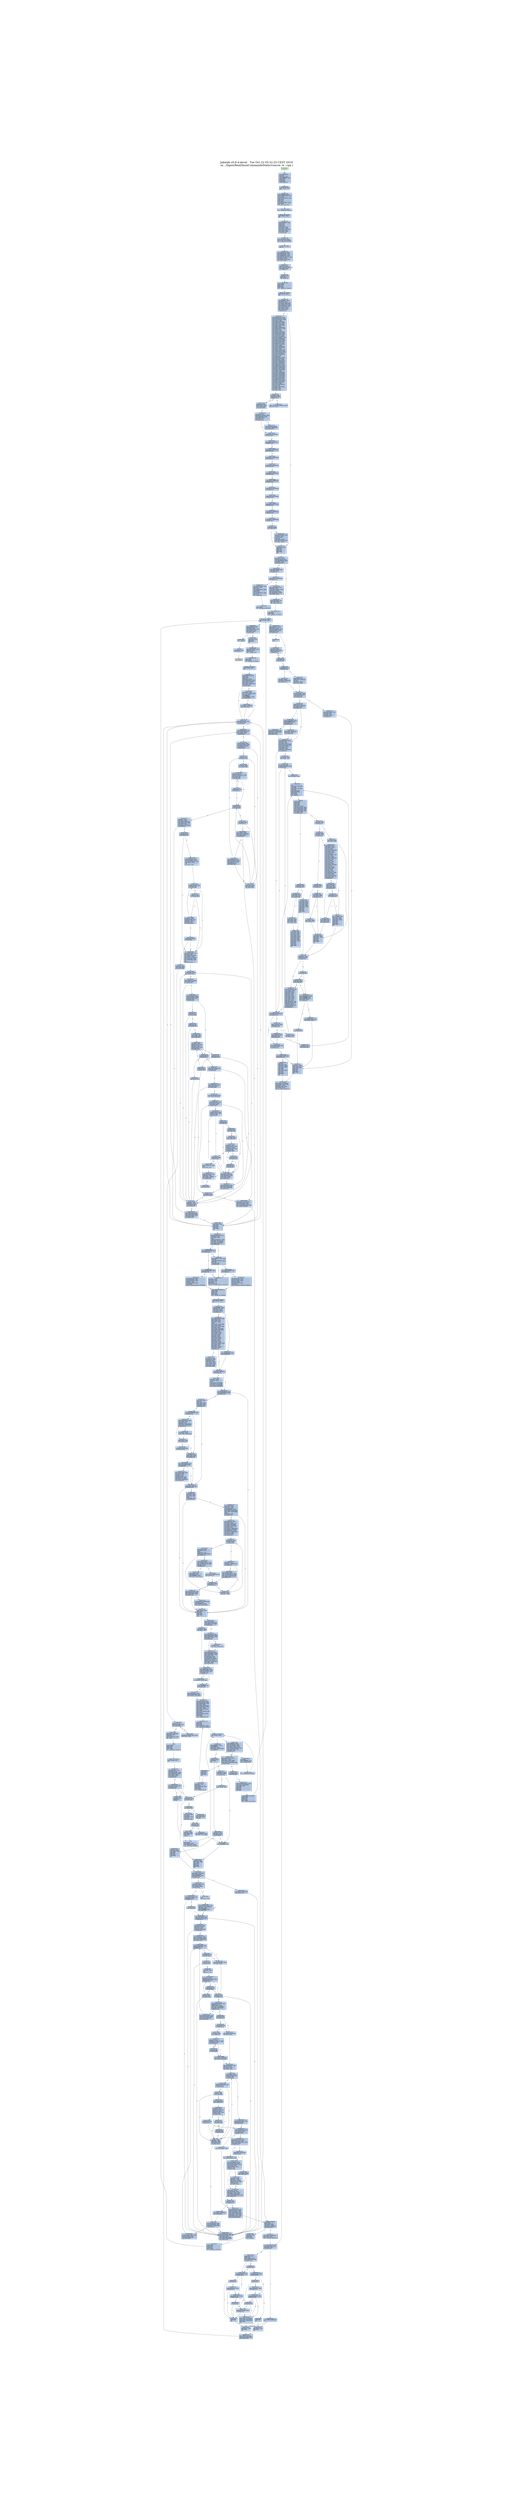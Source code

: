 digraph G {
node[shape=rectangle,style=filled,fillcolor=lightsteelblue,color=lightsteelblue]
bgcolor="transparent"
graph [label="Jakstab v0.8.4-devel   Tue Oct 22 05:32:25 CEST 2019\n-m ../Input/Real/linuxCommandsStatic/runcon -b --cpa i", labelloc=t, fontsize=35, pad=30]
"0x08048730_0"[label="start\nxorl %ebp, %ebp\lpopl %esi\lmovl %esp, %ecx\landl $0xfffffff0, %esp\lpushl %eax\lpushl %esp\lpushl %edx\lcall 0x08048763\l"];
"0x08048740_0"[label="0x08048740\naddl $0x998c0, %ebx\lleal -610896(%ebx), %eax\lpushl %eax\lleal -611056(%ebx), %eax\lpushl %eax\lpushl %ecx\lpushl %esi\lmovl $0x8048c0a, %eax\lpushl %eax\lcall __libc_start_main\l"];
"0x08048763_0"[label="0x08048763\nmovl (%esp), %ebx\lret\l"];
"0x08048770_0"[label="_dl_relocate_static_...\nrepz ret\l"];
"0x08048780_0"[label="__x86.get_pc_thunk.b...\nmovl (%esp), %ebx\lret\l"];
"0x08049152_0"[label="__x86.get_pc_thunk.a...\nmovl (%esp), %eax\lret\l"];
"0x0804b53e_0"[label="__x86.get_pc_thunk.d...\nmovl (%esp), %edx\lret\l"];
"0x0804b899_0"[label="__x86.get_pc_thunk.c...\nmovl (%esp), %ecx\lret\l"];
"0x0804c040_0"[label="get_common_indeces.c...\npushl %ebp\lpushl %edi\lpushl %esi\lpushl %ebx\lcall __x86.get_pc_thunk.bp\l"];
"0x0804c049_0"[label="0x0804c049\naddl $0x95fb7, %ebp\lsubl $0x108, %esp\ltestl %eax, %eax\lmovl %ecx, (%esp)\lje 0x0804c228\l"];
"0x0804c060_0"[label="0x0804c060\nmovl $0x80e3be0, %ebp\lmovl %eax, %esi\lmovl %edx, %edi\lmovl $0x1, %eax\lcpuid \lmovl %edx, 0x14(%ebp)\lmovl %eax, %edx\lmovl %ecx, 0x10(%ebp)\lshrl $0x8, %edx\lmovl %ebx, 0xc(%ebp)\lmovl %eax, 0x8(%ebp)\landl $0xf, %edx\lmovl (%esp), %ecx\lmovl %edx, (%esi)\lmovl %eax, %edx\lshrl $0x4, %edx\landl $0xf, %edx\lmovl %edx, (%edi)\lmovl %eax, %edx\lshrl $0xc, %edx\landl $0xf0, %edx\lmovl %edx, (%ecx)\lmovl 0x11c(%esp), %edx\lmovl %eax, %ecx\landl $0xf, %ecx\lmovl %ecx, (%edx)\lcmpl $0xf, (%esi)\lje 0x0804c211\l"];
"0x0804c0b8_0"[label="0x0804c0b8\ncmpl $0x6, 0x4(%ebp)\ljle 0x0804c0d3\l"];
"0x0804c0be_0"[label="0x0804c0be\nmovl $0x7, %eax\lxorl %ecx, %ecx\lcpuid \lmovl %eax, 0x18(%ebp)\lmovl %ebx, 0x1c(%ebp)\lmovl %ecx, 0x20(%ebp)\lmovl %edx, 0x24(%ebp)\l"];
"0x0804c0d3_0"[label="0x0804c0d3\nmovl 0x10(%ebp), %ebx\ltestl $0x8000000, %ebx\lje 0x0804c206\l"];
"0x0804c0e2_0"[label="0x0804c0e2\nxorl %ecx, %ecx\llgdt %ax\lmovl %eax, %edx\landl $0x6, %edx\lcmpl $0x6, %edx\lje 0x0804c233\l"];
"0x0804c0f5_0"[label="0x0804c0f5\ncmpl $0xc, 0x4(%ebp)\ljle 0x0804c206\l"];
"0x0804c0ff_0"[label="0x0804c0ff\nmovl $0xd, %esi\lxorl %ecx, %ecx\lmovl %esi, %eax\lcpuid \ltestl %ebx, %ebx\lje 0x0804c206\l"];
"0x0804c112_0"[label="0x0804c112\naddl $0x7f, %ebx\lmovl %esi, %eax\lmovl $0x1, %ecx\landl $0xffffffc0, %ebx\lmovl %ebx, 0x40(%ebp)\lmovl %ebx, 0x44(%ebp)\lcpuid \ltestb $0x2, %al\lje 0x0804c206\l"];
"0x0804c12f_0"[label="0x0804c12f\nleal 0x8(%esp), %ecx\lmovl $0x3, %eax\lmovl %ebp, 0x4(%esp)\lmovl $0x0, 0x8(%esp)\lmovl $0xa0, 0xc(%esp)\lmovl $0x2, %esi\lmovl $0x240, 0x10(%esp)\lmovl $0xa0, 0x88(%esp)\lleal 0x88(%esp), %edi\lmovl $0x100, 0x8c(%esp)\lmovl %ecx, (%esp)\lmovl %eax, %ebp\ljmp 0x0804c1bc\l"];
"0x0804c180_0"[label="0x0804c180\nmovl $0xd, %eax\lmovl %esi, %ecx\lcpuid \lcmpl $0x2, %esi\lmovl %eax, (%edi,%esi,4)\lje 0x0804c1b6\l"];
"0x0804c191_0"[label="0x0804c191\nmovl (%esp), %ebx\lmovl -4(%edi,%esi,4), %eax\laddl -4(%ebx,%esi,4), %eax\landl $0x2, %ecx\lje 0x0804c29e\l"];
"0x0804c1a5_0"[label="0x0804c1a5\nmovl (%esp), %ecx\laddl $0x3f, %eax\landl $0xffffffc0, %eax\lmovl %eax, (%ecx,%esi,4)\l"];
"0x0804c1b1_0"[label="0x0804c1b1\ncmpl $0x20, %ebp\lje 0x0804c1e2\l"];
"0x0804c1b6_0"[label="0x0804c1b6\naddl $0x1, %esi\laddl $0x1, %ebp\l"];
"0x0804c1bc_0"[label="0x0804c1bc\nmovl $0xee, %eax\lbtl %esi, %eax\ljb 0x0804c180\l"];
"0x0804c1c6_0"[label="0x0804c1c6\ncmpl $0x2, %esi\lmovl $0x0, (%edi,%esi,4)\lje 0x0804c1b6\l"];
"0x0804c1d2_0"[label="0x0804c1d2\nmovl (%esp), %ebx\lmovl -4(%edi,%esi,4), %eax\laddl -4(%ebx,%esi,4), %eax\lmovl %eax, (%ebx,%esi,4)\ljmp 0x0804c1b1\l"];
"0x0804c1e2_0"[label="0x0804c1e2\nmovl 0x104(%esp), %eax\laddl 0x84(%esp), %eax\lmovl 0x4(%esp), %ebp\lje 0x0804c206\l"];
"0x0804c1f6_0"[label="0x0804c1f6\norl $0x400000, 0x48(%ebp)\laddl $0x7f, %eax\landl $0xffffffc0, %eax\lmovl %eax, 0x40(%ebp)\l"];
"0x0804c206_0"[label="0x0804c206\naddl $0x108, %esp\lpopl %ebx\lpopl %esi\lpopl %edi\lpopl %ebp\lret\l"];
"0x0804c211_0"[label="0x0804c211\nshrl $0x14, %eax\lmovzbl %al, %eax\laddl $0xf, %eax\lmovl %eax, (%esi)\lmovl (%esp), %eax\lmovl (%eax), %eax\laddl %eax, (%edi)\ljmp 0x0804c0b8\l"];
"0x0804c228_0"[label="0x0804c228\nmovl $0x80e3be0, %ebp\ljmp 0x0804c0b8\l"];
"0x0804c233_0"[label="0x0804c233\ntestl $0x10000000, %ebx\lje 0x0804c25a\l"];
"0x0804c23b_0"[label="0x0804c23b\nmovl 0x48(%ebp), %edx\lmovl %edx, %ecx\lorl $0x40, %ecx\ltestb $0x20, 0x1c(%ebp)\lmovl %ecx, 0x48(%ebp)\lje 0x0804c255\l"];
"0x0804c24c_0"[label="0x0804c24c\norl $0x440, %edx\lmovl %edx, 0x48(%ebp)\l"];
"0x0804c255_0"[label="0x0804c255\nandb $0x10, %bh\ljne 0x0804c295\l"];
"0x0804c25a_0"[label="0x0804c25a\nandl $0xe0, %eax\lcmpl $0xe0, %eax\ljne 0x0804c0f5\l"];
"0x0804c26a_0"[label="0x0804c26a\nmovl 0x1c(%ebp), %edx\ltestl $0x10000, %edx\lje 0x0804c0f5\l"];
"0x0804c279_0"[label="0x0804c279\nmovl 0x48(%ebp), %eax\lmovl %eax, %ecx\lorb $0x10, %ah\lorb $0x30, %ch\landl $0x20000, %edx\lcmovnel %ecx, %eax\lmovl %eax, 0x48(%ebp)\ljmp 0x0804c0f5\l"];
"0x0804c295_0"[label="0x0804c295\norl $0x80, 0x48(%ebp)\ljmp 0x0804c25a\l"];
"0x0804c29e_0"[label="0x0804c29e\nmovl %eax, (%ebx,%esi,4)\ljmp 0x0804c1b1\l"];
"0x0804c2b0_0"[label="__libc_start_main\ncall __x86.get_pc_thunk.ax\l"];
"0x0804c2b5_0"[label="0x0804c2b5\naddl $0x95d4b, %eax\lpushl %edi\lpushl %esi\lpushl %ebx\lsubl $0x70, %esp\lmovl $0x0, %edx\lmovl %eax, 0xc(%esp)\lxorl %eax, %eax\ltestl %edx, %edx\lje 0x0804c2d9\l"];
"0x0804c2d9_0"[label="0x0804c2d9\nmovl 0xc(%esp), %edi\lmovl %eax, 0xe10(%edi)\lcall _dl_relocate_static_pie\l"];
"0x0804c2e8_0"[label="0x0804c2e8\nmovl 0x88(%esp), %eax\lmovl 0x84(%esp), %esi\lmovl $0x80e3ba4, %edx\lmovl 0x98(%esp), %ecx\lleal 0x4(%eax,%esi,4), %eax\lmovl %eax, (%edx)\lmovl $0x80e1ec8, %edx\lmovl %ecx, (%edx)\l"];
"0x0804c311_0"[label="0x0804c311\naddl $0x4, %eax\lmovl -4(%eax), %edx\ltestl %edx, %edx\ljne 0x0804c311\l"];
"0x0804c31b_0"[label="0x0804c31b\nsubl $0xc, %esp\lpushl %eax\lcall _dl_aux_init\l"];
"0x0804c324_0"[label="0x0804c324\naddl $0x10, %esp\lmovl 0xc(%esp), %esi\lmovl $0x80e41f0, %eax\lcmpl $0x0, (%eax)\ljne 0x0804c362\l"];
"0x0804c336_0"[label="0x0804c336\nmovl $0x8048000, %edx\ltestl %edx, %edx\lje 0x0804c362\l"];
"0x0804c340_0"[label="0x0804c340\ncmpw $0x20, 0x2a(%edx)\ljne 0x0804c734\l"];
"0x0804c34b_0"[label="0x0804c34b\nmovl 0x1c(%edx), %ecx\laddl %edx, %ecx\lmovzwl 0x2c(%edx), %edx\lmovl %ecx, (%eax)\lmovl 0xc(%esp), %eax\lmovl $0x80e4210, %eax\lmovl %edx, (%eax)\l"];
"0x0804c362_0"[label="0x0804c362\nmovl 0xc(%esp), %esi\lmovl %esi, %ebx\lcall __libc_init_secure\l"];
"0x0804c36d_0"[label="0x0804c36d\nmovl $0x80e3ba4, %eax\lsubl $0xc, %esp\lpushl (%eax)\lcall __tunables_init\l"];
"0x0804c37d_0"[label="0x0804c37d\nmovl $0x80e3be0, %esi\laddl $0x10, %esp\lxorl %eax, %eax\lcpuid \lcmpl $0x756e6547, %ebx\lmovl $0x0, 0x1c(%esp)\lmovl $0x0, 0x20(%esp)\lmovl %eax, 0x4(%esi)\ljne 0x0804c66f\l"];
"0x0804c3a9_0"[label="0x0804c3a9\ncmpl $0x6c65746e, %ecx\ljne 0x0804c66f\l"];
"0x0804c3b5_0"[label="0x0804c3b5\ncmpl $0x49656e69, %edx\lje 0x0804c7fb\l"];
"0x0804c3c1_0"[label="0x0804c3c1\nsubl $0xc, %esp\lxorl %eax, %eax\lxorl %ecx, %ecx\lpushl $0x0\lxorl %edx, %edx\lcall get_common_indeces.constprop.1\l"];
"0x0804c3d1_0"[label="0x0804c3d1\naddl $0x10, %esp\lmovl $0x3, %eax\l"];
"0x0804c3d9_0"[label="0x0804c3d9\nmovl 0xc(%esp), %ecx\lmovl $0x80e3be0, %edx\lmovl 0x14(%edx), %ecx\ltestb $0x1, %ch\lje 0x0804c3f2\l"];
"0x0804c3eb_0"[label="0x0804c3eb\norl $0x4000, 0x48(%edx)\l"];
"0x0804c3f2_0"[label="0x0804c3f2\nandb $0xffffff80, %ch\lje 0x0804c408\l"];
"0x0804c3f7_0"[label="0x0804c3f7\nmovl 0xc(%esp), %ecx\lmovl $0x80e3be0, %edx\lorl $0x8000, 0x48(%edx)\l"];
"0x0804c408_0"[label="0x0804c408\nmovl 0xc(%esp), %edi\lmovl 0x1c(%esp), %edx\lmovl $0x80e3be0, %esi\lmovl %edi, %ebx\lmovl %edx, 0x38(%esi)\lmovl 0x20(%esp), %edx\lmovl %eax, (%esi)\lmovl %edx, 0x3c(%esi)\lpushl %eax\lleal -425872(%edi), %eax\lpushl %eax\lleal 0x3c(%esp), %eax\lpushl %eax\lpushl $0x0\lcall __tunable_get_val\l"];
"0x0804c438_0"[label="0x0804c438\naddl $0xc, %esp\lpushl $0x0\lleal 0x40(%esp), %eax\lpushl %eax\lpushl $0xb\lcall __tunable_get_val\l"];
"0x0804c66f_0"[label="0x0804c66f\ncmpl $0x68747541, %ebx\lsete %bl\lcmpl $0x444d4163, %ecx\lsete %al\ltestb %al, %bl\lje 0x0804c3c1\l"];
"0x0804c689_0"[label="0x0804c689\ncmpl $0x69746e65, %edx\ljne 0x0804c3c1\l"];
"0x0804c695_0"[label="0x0804c695\nleal 0x2c(%esp), %ecx\lleal 0x20(%esp), %edx\lleal 0x1c(%esp), %eax\lsubl $0xc, %esp\lleal 0x3c(%esp), %ebx\lpushl %ebx\lcall get_common_indeces.constprop.1\l"];
"0x0804c734_0"[label="0x0804c734\nleal -192632(%esi), %eax\lmovl %esi, %ebx\lpushl %eax\lleal -192816(%esi), %eax\lpushl $0xb4\lpushl %eax\lleal -192760(%esi), %eax\lpushl %eax\lcall __assert_fail\l"];
"0x0804c7fb_0"[label="0x0804c7fb\nleal 0x20(%esp), %edx\lleal 0x24(%esp), %ecx\lleal 0x1c(%esp), %eax\lsubl $0xc, %esp\lleal 0x34(%esp), %ebx\lpushl %ebx\lcall get_common_indeces.constprop.1\l"];
"0x0804c814_0"[label="0x0804c814\naddl $0x10, %esp\lmovl 0x48(%esi), %edx\lcmpl $0x6, 0x1c(%esp)\lje 0x0804c867\l"];
"0x0804c821_0"[label="0x0804c821\nmovl 0xc(%esp), %eax\lmovl $0x80e3be0, %edx\lmovl 0x48(%edx), %eax\ltestb $0x4, %ah\lje 0x0804c839\l"];
"0x0804c833_0"[label="0x0804c833\norb $0x8, %ah\lmovl %eax, 0x48(%edx)\l"];
"0x0804c839_0"[label="0x0804c839\nmovl 0xc(%esp), %eax\lmovl $0x80e3be0, %edx\lmovl 0x48(%edx), %eax\lmovl %eax, %ecx\lorl $0x20000, %eax\lorl $0x100000, %ecx\ltestb $0x8, 0x1f(%edx)\lcmovel %ecx, %eax\lmovl %eax, 0x48(%edx)\lmovl $0x1, %eax\ljmp 0x0804c3d9\l"];
"0x0804c9b2_0"[label="__x86.get_pc_thunk.b...\nmovl (%esp), %ebp\lret\l"];
"0x0804cd09_0"[label="__x86.get_pc_thunk.s...\nmovl (%esp), %esi\lret\l"];
"0x0804f430_0"[label="__assert_fail\npushl %ebx\lcall __x86.get_pc_thunk.bx\l"];
"0x08053013_0"[label="__x86.get_pc_thunk.d...\nmovl (%esp), %edi\lret\l"];
"0x080767f0_0"[label="__sbrk\npushl %ebp\lpushl %edi\lpushl %esi\lpushl %ebx\lcall __x86.get_pc_thunk.si\l"];
"0x080767f9_0"[label="0x080767f9\naddl $0x6b807, %esi\lsubl $0xc, %esp\lmovl $0x80e3c8c, %ebp\lmovl 0x20(%esp), %edi\lmovl (%ebp), %ebx\ltestl %ebx, %ebx\lje 0x0807681d\l"];
"0x08076813_0"[label="0x08076813\nmovl 0xe10(%esi), %eax\ltestl %eax, %eax\lje 0x08076831\l"];
"0x0807681d_0"[label="0x0807681d\nsubl $0xc, %esp\lpushl $0x0\lcall brk\l"];
"0x08076827_0"[label="0x08076827\naddl $0x10, %esp\ltestl %eax, %eax\ljs 0x08076850\l"];
"0x0807682e_0"[label="0x0807682e\nmovl (%ebp), %ebx\l"];
"0x08076831_0"[label="0x08076831\ncmpl $0x0, %edi\lje 0x08076855\l"];
"0x08076836_0"[label="0x08076836\njle 0x08076880\l"];
"0x08076838_0"[label="0x08076838\nmovl %ebx, %eax\laddl %edi, %eax\lsetb %al\l"];
"0x0807683f_0"[label="0x0807683f\ntestb %al, %al\lje 0x08076860\l"];
"0x08076843_0"[label="0x08076843\nmovl $0xffffffe0, %eax\lmovl $0xc, %gs:(%eax)\l"];
"0x08076850_0"[label="0x08076850\nmovl $0xffffffff, %ebx\l"];
"0x08076855_0"[label="0x08076855\naddl $0xc, %esp\lmovl %ebx, %eax\lpopl %ebx\lpopl %esi\lpopl %edi\lpopl %ebp\lret\l"];
"0x08076860_0"[label="0x08076860\nsubl $0xc, %esp\laddl %ebx, %edi\lpushl %edi\lcall brk\l"];
"0x0807686b_0"[label="0x0807686b\naddl $0x10, %esp\ltestl %eax, %eax\ljs 0x08076850\l"];
"0x08076872_0"[label="0x08076872\naddl $0xc, %esp\lmovl %ebx, %eax\lpopl %ebx\lpopl %esi\lpopl %edi\lpopl %ebp\lret\l"];
"0x08076880_0"[label="0x08076880\nmovl %edi, %eax\lnegl %eax\lcmpl %ebx, %eax\lseta %al\ljmp 0x0807683f\l"];
"0x08078c00_0"[label="do_tunable_update_va...\nmovl 0x4(%eax), %ecx\lcmpl $0x3, %ecx\lje 0x08078c50\l"];
"0x08078c08_0"[label="0x08078c08\ncmpl $0x1, %ecx\lpushl %ebx\lmovl (%edx), %ebx\lmovl 0x4(%edx), %edx\lje 0x08078c28\l"];
"0x08078c13_0"[label="0x08078c13\njae 0x08078c28\l"];
"0x08078c15_0"[label="0x08078c15\ncmpl 0xc(%eax), %edx\ljle 0x08078c58\l"];
"0x08078c1a_0"[label="0x08078c1a\ncmpl 0x14(%eax), %edx\ljl 0x08078c40\l"];
"0x08078c1f_0"[label="0x08078c1f\njle 0x08078c3b\l"];
"0x08078c21_0"[label="0x08078c21\npopl %ebx\lret\l"];
"0x08078c28_0"[label="0x08078c28\ncmpl 0xc(%eax), %edx\lja 0x08078c34\l"];
"0x08078c2d_0"[label="0x08078c2d\njb 0x08078c21\l"];
"0x08078c2f_0"[label="0x08078c2f\ncmpl 0x8(%eax), %ebx\ljb 0x08078c21\l"];
"0x08078c34_0"[label="0x08078c34\ncmpl 0x14(%eax), %edx\ljb 0x08078c40\l"];
"0x08078c39_0"[label="0x08078c39\nja 0x08078c21\l"];
"0x08078c3b_0"[label="0x08078c3b\ncmpl 0x10(%eax), %ebx\lja 0x08078c21\l"];
"0x08078c40_0"[label="0x08078c40\nmovl %ebx, 0x18(%eax)\lmovl %edx, 0x1c(%eax)\lmovb $0x1, 0x20(%eax)\lpopl %ebx\lret\l"];
"0x08078c50_0"[label="0x08078c50\nmovl %edx, 0x18(%eax)\lret\l"];
"0x08078c58_0"[label="0x08078c58\njl 0x08078c21\l"];
"0x08078c5a_0"[label="0x08078c5a\ncmpl 0x8(%eax), %ebx\ljae 0x08078c1a\l"];
"0x08078c5f_0"[label="0x08078c5f\npopl %ebx\lret\l"];
"0x08078c70_0"[label="tunable_initialize\npushl %ebx\lmovl %eax, %ebx\lsubl $0x18, %esp\lcmpl $0x3, 0x4(%eax)\ljne 0x08078c90\l"];
"0x08078c7c_0"[label="0x08078c7c\nmovb $0x1, 0x20(%eax)\lmovl %ebx, %eax\lcall do_tunable_update_val\l"];
"0x08078c87_0"[label="0x08078c87\naddl $0x18, %esp\lpopl %ebx\lret\l"];
"0x08078c90_0"[label="0x08078c90\nsubl $0x8, %esp\lpushl $0x0\lpushl %edx\lcall _dl_strtoul\l"];
"0x08078c9b_0"[label="0x08078c9b\nmovl %eax, 0x18(%esp)\lmovl %edx, 0x1c(%esp)\laddl $0x10, %esp\lleal 0x8(%esp), %edx\lmovl %ebx, %eax\lcall do_tunable_update_val\l"];
"0x08078cb1_0"[label="0x08078cb1\naddl $0x18, %esp\lpopl %ebx\lret\l"];
"0x08078ce0_0"[label="__tunables_init\npushl %ebp\lpushl %edi\lcall __x86.get_pc_thunk.di\l"];
"0x08078ce7_0"[label="0x08078ce7\naddl $0x69319, %edi\lpushl %esi\lpushl %ebx\lsubl $0x3c, %esp\lmovl $0x80e1ecc, %eax\lmovl %edi, 0xc(%esp)\lmovl (%eax), %esi\lmovl %eax, 0x18(%esp)\ltestl %esi, %esi\lje 0x08078d20\l"];
"0x08078d06_0"[label="0x08078d06\nmovl $0x21, %eax\lleal -179721(%edi), %ebx\lxorl %ecx, %ecx\lint $0xffffff80\lcmpl $0xfffff000, %eax\ljbe 0x0807902b\l"];
"0x08078d20_0"[label="0x08078d20\nmovl 0x50(%esp), %eax\ltestl %eax, %eax\lje 0x08078e5f\l"];
"0x08078d2c_0"[label="0x08078d2c\nmovl 0x50(%esp), %eax\lmovl (%eax), %ebp\ltestl %ebp, %ebp\lje 0x08078e5f\l"];
"0x08078d3a_0"[label="0x08078d3a\nmovzbl (%ebp), %ecx\lmovl 0x50(%esp), %eax\lleal 0x4(%eax), %ebx\lcmpb $0x3d, %cl\lje 0x08078ed2\l"];
"0x08078d4e_0"[label="0x08078d4e\ntestb %cl, %cl\lje 0x08078ed2\l"];
"0x08078d56_0"[label="0x08078d56\nxorl %eax, %eax\ljmp 0x08078d65\l"];
"0x08078d60_0"[label="0x08078d60\ncmpb $0x3d, %dl\lje 0x08078d73\l"];
"0x08078d65_0"[label="0x08078d65\naddl $0x1, %eax\lmovzbl (%ebp,%eax), %edx\lmovl %eax, %esi\ltestb %dl, %dl\ljne 0x08078d60\l"];
"0x08078d73_0"[label="0x08078d73\ntestb %dl, %dl\lje 0x08078eb0\l"];
"0x08078d7b_0"[label="0x08078d7b\naddl $0x1, %esi\ltestl %ebx, %ebx\lmovl %ebx, 0x8(%esp)\lleal (%ebp,%esi), %eax\lmovl %ecx, %edi\lmovl %eax, 0x14(%esp)\lje 0x08078e5f\l"];
"0x08078d94_0"[label="0x08078d94\ncmpb $0x47, %cl\ljne 0x08078dd1\l"];
"0x08078d99_0"[label="0x08078d99\nmovl 0xc(%esp), %ecx\lleal 0x1(%ebp), %eax\lleal -179735(%ecx), %ebx\lmovl $0x4c, %ecx\lnop \lleal (%esi), %esi\l"];
"0x08078db0_0"[label="0x08078db0\nmovzbl (%eax), %edx\ltestb %dl, %dl\lje 0x08078dd1\l"];
"0x08078db7_0"[label="0x08078db7\ncmpb %cl, %dl\ljne 0x08078dd1\l"];
"0x08078dbb_0"[label="0x08078dbb\naddl $0x1, %ebx\lmovzbl (%ebx), %ecx\laddl $0x1, %eax\ltestb %cl, %cl\ljne 0x08078db0\l"];
"0x08078dc8_0"[label="0x08078dc8\ncmpb $0x3d, (%eax)\lje 0x08078f5f\l"];
"0x08078dd1_0"[label="0x08078dd1\nmovl 0x18(%esp), %eax\lxorl %edi, %edi\lmovl %ebp, 0x4(%esp)\lmovl (%eax), %eax\lmovl %eax, 0x10(%esp)\lmovl 0xc(%esp), %eax\lleal -1344(%eax), %esi\lnop \lleal (%esi), %esi\l"];
"0x08078df0_0"[label="0x08078df0\ncmpb $0x0, (%esi)\ljne 0x08078e40\l"];
"0x08078df5_0"[label="0x08078df5\nmovl 0x8(%esi), %ebp\ltestl %ebp, %ebp\lje 0x08078e40\l"];
"0x08078dfc_0"[label="0x08078dfc\nmovzbl (%ebp), %edx\lmovl 0x4(%esp), %ebx\lmovzbl (%ebx), %eax\ltestb %dl, %dl\lje 0x08078e38\l"];
"0x08078e0b_0"[label="0x08078e0b\ntestb %al, %al\lje 0x08078e40\l"];
"0x08078e0f_0"[label="0x08078e0f\ncmpb %al, %dl\ljne 0x08078e40\l"];
"0x08078e13_0"[label="0x08078e13\nmovl %ebp, %ecx\lmovl %ebx, %edx\ljmp 0x08078e28\l"];
"0x08078e20_0"[label="0x08078e20\ncmpb %al, %bl\ljne 0x08078e40\l"];
"0x08078e24_0"[label="0x08078e24\ntestb %al, %al\lje 0x08078e40\l"];
"0x08078e28_0"[label="0x08078e28\naddl $0x1, %ecx\lmovzbl (%ecx), %ebx\laddl $0x1, %edx\lmovzbl (%edx), %eax\ltestb %bl, %bl\ljne 0x08078e20\l"];
"0x08078e38_0"[label="0x08078e38\ncmpb $0x3d, %al\lje 0x08078e70\l"];
"0x08078e3c_0"[label="0x08078e3c\nleal (%esi), %esi\l"];
"0x08078e40_0"[label="0x08078e40\naddl $0x1, %edi\laddl $0x2c, %esi\lcmpl $0x16, %edi\ljne 0x08078df0\l"];
"0x08078e4b_0"[label="0x08078e4b\nmovl 0x8(%esp), %eax\lmovl %eax, 0x50(%esp)\lmovl 0x50(%esp), %eax\ltestl %eax, %eax\ljne 0x08078d2c\l"];
"0x08078e5f_0"[label="0x08078e5f\naddl $0x3c, %esp\lpopl %ebx\lpopl %esi\lpopl %edi\lpopl %ebp\lret\l"];
"0x08078e70_0"[label="0x08078e70\nmovl 0x10(%esp), %edx\ltestl %edx, %edx\lje 0x08078e84\l"];
"0x08078e78_0"[label="0x08078e78\nmovl 0x4(%esi), %eax\ltestl %eax, %eax\lje 0x08078edb\l"];
"0x08078e7f_0"[label="0x08078e7f\ncmpl $0x2, %eax\ljne 0x08078e40\l"];
"0x08078e84_0"[label="0x08078e84\nimull $0x2c, %edi, %eax\lmovl 0xc(%esp), %edi\lmovl 0x14(%esp), %edx\lleal -1376(%edi,%eax), %eax\lcall tunable_initialize\l"];
"0x08078e9b_0"[label="0x08078e9b\nmovl 0x8(%esp), %eax\lmovl %eax, 0x50(%esp)\ljmp 0x08078d20\l"];
"0x08078eb0_0"[label="0x08078eb0\ntestl %ebx, %ebx\lje 0x08078e5f\l"];
"0x08078eb4_0"[label="0x08078eb4\nmovl (%ebx), %ebp\lmovl %ebx, 0x50(%esp)\ltestl %ebp, %ebp\lje 0x08078e5f\l"];
"0x08078ebe_0"[label="0x08078ebe\nmovzbl (%ebp), %ecx\lmovl 0x50(%esp), %eax\lleal 0x4(%eax), %ebx\lcmpb $0x3d, %cl\ljne 0x08078d4e\l"];
"0x08078ed2_0"[label="0x08078ed2\nmovl %ecx, %edx\lxorl %esi, %esi\ljmp 0x08078d73\l"];
"0x08078edb_0"[label="0x08078edb\nmovl 0x50(%esp), %eax\lmovl %eax, 0x8(%esp)\l"];
"0x08078ee3_0"[label="0x08078ee3\nmovl 0x8(%esp), %eax\lmovl (%eax), %eax\ltestl %eax, %eax\lje 0x08078f34\l"];
"0x08078eed_0"[label="0x08078eed\nmovzbl (%ebp), %ecx\lmovzbl (%eax), %edx\ltestb %cl, %cl\lje 0x08078f20\l"];
"0x08078ef8_0"[label="0x08078ef8\ntestb %dl, %dl\lje 0x08078f25\l"];
"0x08078efc_0"[label="0x08078efc\ncmpb %dl, %cl\ljne 0x08078f25\l"];
"0x08078f00_0"[label="0x08078f00\nmovl %ebp, %ecx\ljmp 0x08078f10\l"];
"0x08078f08_0"[label="0x08078f08\ncmpb %dl, %bl\ljne 0x08078f25\l"];
"0x08078f0c_0"[label="0x08078f0c\ntestb %dl, %dl\lje 0x08078f25\l"];
"0x08078f10_0"[label="0x08078f10\naddl $0x1, %ecx\lmovzbl (%ecx), %ebx\laddl $0x1, %eax\lmovzbl (%eax), %edx\ltestb %bl, %bl\ljne 0x08078f08\l"];
"0x08078f20_0"[label="0x08078f20\ncmpb $0x3d, %dl\lje 0x08078f44\l"];
"0x08078f25_0"[label="0x08078f25\naddl $0x4, 0x8(%esp)\lmovl 0x8(%esp), %eax\lmovl (%eax), %eax\ltestl %eax, %eax\ljne 0x08078eed\l"];
"0x08078f34_0"[label="0x08078f34\nmovl 0x50(%esp), %ecx\lmovl 0x4(%esi), %eax\lmovl %ecx, 0x8(%esp)\ljmp 0x08078e7f\l"];
"0x08078f44_0"[label="0x08078f44\nmovl 0x8(%esp), %eax\lnop \lleal (%esi), %esi\l"];
"0x08078f50_0"[label="0x08078f50\nmovl 0x4(%eax), %edx\laddl $0x4, %eax\lmovl %edx, -4(%eax)\ltestl %edx, %edx\ljne 0x08078f50\l"];
"0x08078f5d_0"[label="0x08078f5d\njmp 0x08078ee3\l"];
"0x08078f5f_0"[label="0x08078f5f\nxorl %edx, %edx\lmovl %edi, %ecx\ljmp 0x08078f6f\l"];
"0x08078f68_0"[label="0x08078f68\nmovzbl 0x1(%ebp,%edx), %ecx\lmovl %eax, %edx\l"];
"0x08078f6f_0"[label="0x08078f6f\ntestb %cl, %cl\lleal 0x1(%edx), %eax\ljne 0x08078f68\l"];
"0x08078f76_0"[label="0x08078f76\nmovl %edx, 0x4(%esp)\lsubl $0xc, %esp\lpushl %eax\lmovl 0x1c(%esp), %ebx\lcall __sbrk\l"];
"0x08078f87_0"[label="0x08078f87\nmovl %eax, 0x34(%esp)\laddl $0x10, %esp\lcmpl $0xffffffff, %eax\lmovl %eax, %ecx\lje 0x080791f0\l"];
"0x08078f99_0"[label="0x08078f99\nmovl 0x4(%esp), %edx\ltestl %edx, %edx\lleal -1(%edx), %eax\lje 0x080791d6\l"];
"0x08078fa8_0"[label="0x08078fa8\nnop \lleal (%esi), %esi\l"];
"0x08078fb0_0"[label="0x08078fb0\nmovzbl (%ebp,%eax), %edx\lmovb %dl, (%ecx,%eax)\lsubl $0x1, %eax\lcmpl $0xffffffff, %eax\ljne 0x08078fb0\l"];
"0x08078fc0_0"[label="0x08078fc0\naddl 0x24(%esp), %esi\lmovl %esi, 0x2c(%esp)\lje 0x08079014\l"];
"0x08078fca_0"[label="0x08078fca\nmovzbl (%esi), %eax\lmovl %esi, %ebp\ltestb %al, %al\lmovb %al, 0x4(%esp)\lje 0x08079014\l"];
"0x08078fd7_0"[label="0x08078fd7\nmovl 0xc(%esp), %eax\lleal -1376(%eax), %eax\lmovl %eax, 0x28(%esp)\lleal (%esi), %esi\l"];
"0x08078fe8_0"[label="0x08078fe8\nmovzbl 0x4(%esp), %eax\lcmpb $0x3d, %al\lje 0x0807903a\l"];
"0x08078ff1_0"[label="0x08078ff1\ncmpb $0x3a, %al\lje 0x0807903a\l"];
"0x08078ff5_0"[label="0x08078ff5\ntestb %al, %al\lje 0x08079014\l"];
"0x08078ff9_0"[label="0x08078ff9\nxorl %edx, %edx\lnop \lleal (%esi), %esi\l"];
"0x08079000_0"[label="0x08079000\naddl $0x1, %edx\lmovzbl (%ebp,%edx), %eax\lcmpb $0x3d, %al\lje 0x08079041\l"];
"0x0807900c_0"[label="0x0807900c\ncmpb $0x3a, %al\lje 0x08079041\l"];
"0x08079010_0"[label="0x08079010\ntestb %al, %al\ljne 0x08079000\l"];
"0x08079014_0"[label="0x08079014\nmovl 0x50(%esp), %eax\lmovl 0x24(%esp), %edi\lmovl %edi, (%eax)\lmovl 0x8(%esp), %eax\lmovl %eax, 0x50(%esp)\ljmp 0x08078d20\l"];
"0x0807902b_0"[label="0x0807902b\nmovl $0x2, -416(%edi)\ljmp 0x08078d20\l"];
"0x0807903a_0"[label="0x0807903a\nmovzbl 0x4(%esp), %eax\lxorl %edx, %edx\l"];
"0x08079041_0"[label="0x08079041\ntestb %al, %al\lje 0x08079014\l"];
"0x08079045_0"[label="0x08079045\nleal 0x1(%ebp,%edx), %ecx\lcmpb $0x3a, %al\lmovzbl (%ecx), %ebx\lmovl %ecx, 0x10(%esp)\lmovb %bl, 0x1f(%esp)\lje 0x08079140\l"];
"0x0807905c_0"[label="0x0807905c\ntestb %bl, %bl\lje 0x0807917f\l"];
"0x08079064_0"[label="0x08079064\ncmpb $0x3a, %bl\lje 0x0807917f\l"];
"0x0807906d_0"[label="0x0807906d\nxorl %eax, %eax\ljmp 0x0807907c\l"];
"0x08079078_0"[label="0x08079078\ntestb %dl, %dl\lje 0x08079088\l"];
"0x0807907c_0"[label="0x0807907c\naddl $0x1, %eax\lmovzbl (%ecx,%eax), %edx\lcmpb $0x3a, %dl\ljne 0x08079078\l"];
"0x08079088_0"[label="0x08079088\nmovl %eax, 0x20(%esp)\lmovb %dl, 0x1f(%esp)\l"];
"0x08079090_0"[label="0x08079090\nmovl 0x28(%esp), %edi\lxorl %esi, %esi\lleal (%esi), %esi\lleal (%edi), %edi\l"];
"0x080790a0_0"[label="0x080790a0\nmovl (%edi), %eax\lmovzbl (%eax), %edx\ltestb %dl, %dl\lje 0x0807910b\l"];
"0x080790a9_0"[label="0x080790a9\nmovzbl 0x4(%esp), %ecx\ltestb %cl, %cl\lje 0x080790dd\l"];
"0x080790b2_0"[label="0x080790b2\ncmpb %cl, %dl\ljne 0x080790dd\l"];
"0x080790b6_0"[label="0x080790b6\nmovl %ebp, %edx\ljmp 0x080790c8\l"];
"0x080790c0_0"[label="0x080790c0\ncmpb %bl, %cl\ljne 0x080790dd\l"];
"0x080790c4_0"[label="0x080790c4\ntestb %bl, %bl\lje 0x080790dd\l"];
"0x080790c8_0"[label="0x080790c8\naddl $0x1, %eax\lmovzbl (%eax), %ecx\laddl $0x1, %edx\lmovzbl (%edx), %ebx\ltestb %cl, %cl\ljne 0x080790c0\l"];
"0x080790d8_0"[label="0x080790d8\ncmpb $0x3d, %bl\lje 0x08079115\l"];
"0x080790dd_0"[label="0x080790dd\naddl $0x1, %esi\laddl $0x2c, %edi\lcmpl $0x16, %esi\ljne 0x080790a0\l"];
"0x080790e8_0"[label="0x080790e8\nmovl 0x10(%esp), %eax\lmovl 0x20(%esp), %edi\lcmpb $0x0, (%eax,%edi)\lje 0x08079014\l"];
"0x080790fa_0"[label="0x080790fa\nleal 0x1(%eax,%edi), %ebp\lmovzbl (%ebp), %eax\lmovb %al, 0x4(%esp)\ljmp 0x08078fe8\l"];
"0x0807910b_0"[label="0x0807910b\nmovzbl 0x4(%esp), %ebx\lcmpb $0x3d, %bl\ljne 0x080790dd\l"];
"0x08079115_0"[label="0x08079115\nmovl 0x18(%esp), %eax\lmovl (%eax), %ecx\ltestl %ecx, %ecx\lje 0x08079152\l"];
"0x0807911f_0"[label="0x0807911f\nimull $0x2c, %esi, %eax\lmovl 0xc(%esp), %edi\lmovl -1340(%edi,%eax), %eax\ltestl %eax, %eax\lje 0x0807918c\l"];
"0x08079131_0"[label="0x08079131\nmovl 0x10(%esp), %ebp\l"];
"0x08079135_0"[label="0x08079135\ncmpl $0x2, %eax\lje 0x08079156\l"];
"0x0807913a_0"[label="0x0807913a\nmovl %ebp, 0x10(%esp)\ljmp 0x080790e8\l"];
"0x08079140_0"[label="0x08079140\nmovzbl 0x1f(%esp), %eax\lmovl 0x10(%esp), %ebp\lmovb %al, 0x4(%esp)\ljmp 0x08078fe8\l"];
"0x08079152_0"[label="0x08079152\nmovl 0x10(%esp), %ebp\l"];
"0x08079156_0"[label="0x08079156\nmovl 0x10(%esp), %edx\lsubl 0x2c(%esp), %edx\laddl 0x14(%esp), %edx\lmovl 0x20(%esp), %eax\lmovb $0x0, (%edx,%eax)\limull $0x2c, %esi, %eax\laddl 0x28(%esp), %eax\lcall tunable_initialize\l"];
"0x0807917f_0"[label="0x0807917f\nmovl $0x0, 0x20(%esp)\ljmp 0x08079090\l"];
"0x0807918c_0"[label="0x0807918c\ncmpb $0x0, 0x1f(%esp)\lje 0x080791fd\l"];
"0x08079193_0"[label="0x08079193\nmovl 0x10(%esp), %eax\lmovl 0x20(%esp), %edi\lleal 0x1(%eax,%edi), %edx\lmovl %ebp, %eax\lmovzbl (%edx), %ecx\ltestb %cl, %cl\lje 0x080791b8\l"];
"0x080791a8_0"[label="0x080791a8\naddl $0x1, %edx\laddl $0x1, %eax\lmovb %cl, -1(%eax)\lmovzbl (%edx), %ecx\ltestb %cl, %cl\ljne 0x080791a8\l"];
"0x080791b8_0"[label="0x080791b8\nmovb $0x0, (%eax)\lmovl 0xc(%esp), %edi\limull $0x2c, %esi, %eax\lmovl $0x0, 0x20(%esp)\lmovl -1340(%edi,%eax), %eax\ljmp 0x08079135\l"];
"0x080791d6_0"[label="0x080791d6\nmovl 0x24(%esp), %ebx\ltestl %ebx, %ebx\lje 0x08079014\l"];
"0x080791e2_0"[label="0x080791e2\njmp 0x08078fc0\l"];
"0x080791f0_0"[label="0x080791f0\nmovl $0x0, 0x24(%esp)\ljmp 0x08079014\l"];
"0x080791fd_0"[label="0x080791fd\nmovb $0x0, (%ebp)\ljmp 0x08079014\l"];
"0x08079210_0"[label="__tunable_get_val\npushl %edi\lpushl %esi\lpushl %ebx\lmovl 0x10(%esp), %eax\lcall __x86.get_pc_thunk.dx\l"];
"0x0807921c_0"[label="0x0807921c\naddl $0x68de4, %edx\lmovl 0x14(%esp), %esi\lmovl 0x18(%esp), %ebx\limull $0x2c, %eax, %ecx\lleal -1376(%edx,%ecx), %ecx\lmovl 0x4(%ecx), %edi\lcmpl $0x1, %edi\lje 0x08079270\l"];
"0x0807923c_0"[label="0x0807923c\nmovl 0x18(%ecx), %ecx\lmovl %ecx, (%esi)\limull $0x2c, %eax, %eax\lleal -1376(%edx), %edx\lcmpb $0x0, 0x20(%edx,%eax)\lje 0x08079268\l"];
"0x08079251_0"[label="0x08079251\ntestl %ebx, %ebx\lje 0x08079268\l"];
"0x08079255_0"[label="0x08079255\nleal 0x18(%edx,%eax), %eax\lmovl %eax, 0x10(%esp)\lmovl %ebx, %eax\lpopl %ebx\lpopl %esi\lpopl %edi\ljmp %eax\l"];
"0x08079268_0"[label="0x08079268\npopl %ebx\lpopl %esi\lpopl %edi\lret\l"];
"0x08079290_0"[label="_dl_aux_init\npushl %ebp\lpushl %edi\lpushl %esi\lpushl %ebx\lcall __x86.get_pc_thunk.cx\l"];
"0x08079299_0"[label="0x08079299\naddl $0x68d67, %ecx\lsubl $0x74, %esp\lmovl 0x88(%esp), %eax\lmovl %eax, 0x4(%esp)\lmovl $0x80e41dc, %eax\lmovl 0x4(%esp), %edx\lmovl %edx, (%eax)\lmovl (%edx), %eax\ltestl %eax, %eax\lje 0x0807952d\l"];
"0x080792c3_0"[label="0x080792c3\nmovl $0x80e4204, %esi\lmovl 0x1bc0(%ecx), %edi\lmovl 0x1bc4(%ecx), %ebp\lmovl (%esi), %ebx\lmovl %edi, 0x30(%esp)\lmovl $0x80e1ecc, %edi\lmovl %esi, 0x5c(%esp)\lmovl %ebp, 0x34(%esp)\lxorl %ebp, %ebp\lmovl %ebx, 0x48(%esp)\lmovl 0xb20(%ecx), %ebx\lmovl %ebp, %edx\lmovl (%edi), %esi\lmovl %edi, 0x10(%esp)\lmovl $0x80e41e0, %edi\lmovl %ebx, 0x40(%esp)\lmovl -320(%ecx), %ebx\lmovl %esi, 0x4c(%esp)\lmovzwl 0xaec(%ecx), %esi\lmovl %edi, 0x68(%esp)\lmovl %ebx, 0x54(%esp)\lmovl $0x80e4228, %ebx\lmovw %si, 0x44(%esp)\lmovl $0x80e41fc, %esi\lmovl %ebx, 0x14(%esp)\lmovl (%ebx), %ebx\lmovl %esi, 0x64(%esp)\lmovl %ebx, 0x50(%esp)\lmovl (%esi), %ebx\lmovl 0x1bcc(%ecx), %esi\lmovl %ebx, 0x18(%esp)\lmovl 0x1bc8(%ecx), %ebx\lmovl %esi, 0x2c(%esp)\lmovl %ebx, 0x28(%esp)\lmovl (%edi), %esi\lxorl %edi, %edi\lmovl 0xaf8(%ecx), %ebx\lmovb %dl, 0x21(%esp)\lmovl 0x4(%esp), %edx\lmovb $0x0, 0x5b(%esp)\lmovl %esi, 0x38(%esp)\lmovb $0x0, 0x5a(%esp)\lmovl %ebx, 0xc(%esp)\lmovl $0x80e4210, %ebx\lmovb $0x0, 0x59(%esp)\lmovb $0x0, 0x58(%esp)\lmovb $0x0, 0x47(%esp)\lmovb $0x0, 0x46(%esp)\lmovl (%ebx), %esi\lmovl %ebx, 0x6c(%esp)\lmovb $0x0, 0x3f(%esp)\lmovb $0x0, 0x3e(%esp)\lmovb $0x0, 0x3d(%esp)\lmovb $0x0, 0x3c(%esp)\lmovl %esi, 0x24(%esp)\lmovl $0x80e41f0, %esi\lmovb $0x0, 0x23(%esp)\lmovb $0x0, 0x22(%esp)\lmovl %edi, 0x8(%esp)\lmovl (%esi), %ebx\lmovl %esi, 0x60(%esp)\lxorl %esi, %esi\lmovl %ebx, 0x1c(%esp)\lxorl %ebx, %ebx\lmovl %esi, %esi\lleal (%edi), %edi\l"];
"0x080793e0_0"[label="0x080793e0\nsubl $0x3, %eax\lcmpl $0x1e, %eax\lja 0x0807941b\l"];
"0x080793e8_0"[label="0x080793e8\nmovl -178912(%ecx,%eax,4), %edi\laddl %ecx, %edi\l"];
"0x0807941b_0"[label="0x0807941b\naddl $0x8, %edx\lmovl (%edx), %eax\ltestl %eax, %eax\ljne 0x080793e0\l"];
"0x08079424_0"[label="0x08079424\nleal (%esi), %esi\lmovzbl 0x21(%esp), %ebp\lmovl 0x8(%esp), %edi\lmovl %ebp, %eax\ltestb %al, %al\ljne 0x0807974e\l"];
"0x0807943b_0"[label="0x0807943b\ncmpb $0x0, 0x22(%esp)\lje 0x0807944c\l"];
"0x0807944c_0"[label="0x0807944c\ncmpb $0x0, 0x23(%esp)\lje 0x0807945d\l"];
"0x0807945d_0"[label="0x0807945d\ncmpb $0x0, 0x3c(%esp)\lje 0x0807946e\l"];
"0x0807946e_0"[label="0x0807946e\ncmpb $0x0, 0x3d(%esp)\lje 0x0807947f\l"];
"0x0807947f_0"[label="0x0807947f\ncmpb $0x0, 0x3e(%esp)\lje 0x08079494\l"];
"0x08079494_0"[label="0x08079494\ncmpb $0x0, 0x3f(%esp)\lje 0x080794a9\l"];
"0x080794a9_0"[label="0x080794a9\ncmpb $0x0, 0x46(%esp)\lje 0x080794bc\l"];
"0x080794bc_0"[label="0x080794bc\ncmpb $0x0, 0x47(%esp)\lje 0x080794cd\l"];
"0x080794cd_0"[label="0x080794cd\ncmpb $0x0, 0x58(%esp)\lje 0x080794de\l"];
"0x080794de_0"[label="0x080794de\ncmpb $0x0, 0x59(%esp)\lje 0x080794ef\l"];
"0x080794ef_0"[label="0x080794ef\ncmpb $0x0, 0x5a(%esp)\lje 0x08079500\l"];
"0x08079500_0"[label="0x08079500\ncmpb $0x0, 0x5b(%esp)\lje 0x08079511\l"];
"0x08079511_0"[label="0x08079511\ncmpl $0xf, %ebx\ljne 0x0807952d\l"];
"0x08079516_0"[label="0x08079516\nmovl 0x10(%esp), %edx\lxorl %eax, %eax\lorl %esi, %edi\lsetne %al\lmovl %eax, (%edx)\lmovl 0x14(%esp), %eax\lmovl $0x1, (%eax)\l"];
"0x0807952d_0"[label="0x0807952d\naddl $0x74, %esp\lpopl %ebx\lpopl %esi\lpopl %edi\lpopl %ebp\lret\l"];
"0x0807974e_0"[label="0x0807974e\nmovl 0xc(%esp), %eax\lmovl %eax, 0xaf8(%ecx)\ljmp 0x0807943b\l"];
"0x08079f90_0"[label="__libc_init_secure\npushl %esi\lpushl %ebx\lcall __x86.get_pc_thunk.bx\l"];
"0x08079f97_0"[label="0x08079f97\naddl $0x68069, %ebx\lsubl $0x4, %esp\lmovl $0x80e4228, %eax\lmovl (%eax), %eax\ltestl %eax, %eax\lje 0x08079fb8\l"];
"0x08079fac_0"[label="0x08079fac\naddl $0x4, %esp\lpopl %ebx\lpopl %esi\lret\l"];
"0x08079fb8_0"[label="0x08079fb8\ncall __geteuid\l"];
"0x0807a070_0"[label="_dl_tunable_set_hwca...\npushl %ebp\lpushl %edi\lpushl %esi\lpushl %ebx\lcall __x86.get_pc_thunk.bx\l"];
"0x0807ae80_0"[label="__syscall_error\ncall __x86.get_pc_thunk.dx\l"];
"0x08099180_0"[label="__geteuid\nmovl $0xc9, %eax\lcall %gs:0x10\l"];
"0x08099650_0"[label="brk\npushl %ebx\lmovl $0x2d, %eax\lmovl 0x8(%esp), %ebx\lcall __x86.get_pc_thunk.dx\l"];
"0x0809965f_0"[label="0x0809965f\naddl $0x489a1, %edx\lint $0xffffff80\lcmpl %eax, %ebx\lmovl %eax, 0x1c8c(%edx)\lja 0x08099678\l"];
"0x08099671_0"[label="0x08099671\nxorl %eax, %eax\lpopl %ebx\lret\l"];
"0x08099678_0"[label="0x08099678\npopl %ebx\lmovl $0xfffffff4, %eax\ljmp __syscall_error\l"];
"0x080a1ed0_0"[label="_dl_strtoul\npushl %ebp\lpushl %edi\lpushl %esi\lpushl %ebx\lcall __x86.get_pc_thunk.bx\l"];
"0x080a1ed9_0"[label="0x080a1ed9\naddl $0x40127, %ebx\lsubl $0x2c, %esp\lmovl 0x40(%esp), %ebp\lmovzbl (%ebp), %eax\lcmpb $0x20, %al\ljne 0x080a1efb\l"];
"0x080a1eee_0"[label="0x080a1eee\nnop \l"];
"0x080a1ef0_0"[label="0x080a1ef0\naddl $0x1, %ebp\lmovzbl (%ebp), %eax\lcmpb $0x20, %al\lje 0x080a1ef0\l"];
"0x080a1efb_0"[label="0x080a1efb\ncmpb $0x9, %al\lje 0x080a1ef0\l"];
"0x080a1eff_0"[label="0x080a1eff\ncmpb $0x2d, %al\lje 0x080a2030\l"];
"0x080a1f07_0"[label="0x080a1f07\ncmpb $0x2b, %al\lmovb $0x1, 0x1f(%esp)\lsete %al\lmovzbl %al, %eax\laddl %eax, %ebp\l"];
"0x080a1f16_0"[label="0x080a1f16\nmovsbl (%ebp), %eax\lleal -48(%eax), %edx\lcmpb $0x9, %dl\ljbe 0x080a1f40\l"];
"0x080a1f22_0"[label="0x080a1f22\nmovl 0x44(%esp), %ecx\lxorl %esi, %esi\lxorl %edi, %edi\ltestl %ecx, %ecx\lje 0x080a1f34\l"];
"0x080a1f2e_0"[label="0x080a1f2e\nmovl 0x44(%esp), %eax\lmovl %ebp, (%eax)\l"];
"0x080a1f34_0"[label="0x080a1f34\naddl $0x2c, %esp\lmovl %esi, %eax\lmovl %edi, %edx\lpopl %ebx\lpopl %esi\lpopl %edi\lpopl %ebp\lret\l"];
"0x080a1f40_0"[label="0x080a1f40\ncmpb $0x30, %al\lmovl $0xa, 0x14(%esp)\lmovl $0x9, %edx\lje 0x080a2070\l"];
"0x080a1f55_0"[label="0x080a1f55\nleal 0x30(%edx), %ecx\lxorl %esi, %esi\lxorl %edi, %edi\lmovl %ecx, 0x18(%esp)\lmovl 0x14(%esp), %ecx\lmovl %ecx, (%esp)\lsarl $0x1f, %ecx\lcmpb $0x2f, %al\lmovl %ecx, 0x4(%esp)\ljle 0x080a2007\l"];
"0x080a1f76_0"[label="0x080a1f76\nleal (%esi), %esi\lleal (%edi), %edi\l"];
"0x080a1f80_0"[label="0x080a1f80\nmovsbl %al, %edx\lcmpl 0x18(%esp), %edx\lja 0x080a2007\l"];
"0x080a1f89_0"[label="0x080a1f89\nleal -48(%edx), %eax\l"];
"0x080a1f8c_0"[label="0x080a1f8c\ncltd \lmovl %eax, 0x8(%esp)\lnotl %eax\lmovl %edx, 0xc(%esp)\lnotl %edx\lpushl 0x4(%esp)\lpushl 0x4(%esp)\lpushl %edx\lpushl %eax\lcall __udivdi3\l"];
"0x080a1fa8_0"[label="0x080a1fa8\naddl $0x10, %esp\lcmpl %edi, %edx\lja 0x080a1fd4\l"];
"0x080a1faf_0"[label="0x080a1faf\njae 0x080a1fd0\l"];
"0x080a1fb1_0"[label="0x080a1fb1\nmovl 0x44(%esp), %edx\lmovl $0xffffffff, %esi\lmovl $0xffffffff, %edi\ltestl %edx, %edx\ljne 0x080a1f2e\l"];
"0x080a1fc7_0"[label="0x080a1fc7\njmp 0x080a1f34\l"];
"0x080a1fd0_0"[label="0x080a1fd0\ncmpl %esi, %eax\ljbe 0x080a1fb1\l"];
"0x080a1fd4_0"[label="0x080a1fd4\nmovl 0x4(%esp), %edx\lmovl (%esp), %eax\lmovl %edx, %ecx\limull %edi, %eax\limull %esi, %ecx\laddl %eax, %ecx\lmovl %esi, %eax\lmull (%esp), %eax\lmovl %edx, %edi\lmovl %eax, %esi\laddl %ecx, %edi\laddl 0x8(%esp), %esi\ladcl 0xc(%esp), %edi\laddl $0x1, %ebp\lmovsbl (%ebp), %eax\lcmpb $0x2f, %al\ljg 0x080a1f80\l"];
"0x080a2007_0"[label="0x080a2007\ncmpl $0x10, 0x14(%esp)\ljne 0x080a2040\l"];
"0x080a200e_0"[label="0x080a200e\nleal -97(%eax), %edx\lcmpb $0x5, %dl\lja 0x080a2020\l"];
"0x080a2016_0"[label="0x080a2016\nsubl $0x57, %eax\ljmp 0x080a1f8c\l"];
"0x080a2020_0"[label="0x080a2020\nleal -65(%eax), %edx\lcmpb $0x5, %dl\lja 0x080a2040\l"];
"0x080a2028_0"[label="0x080a2028\nsubl $0x37, %eax\ljmp 0x080a1f8c\l"];
"0x080a2030_0"[label="0x080a2030\naddl $0x1, %ebp\lmovb $0x0, 0x1f(%esp)\ljmp 0x080a1f16\l"];
"0x080a2040_0"[label="0x080a2040\nmovl 0x44(%esp), %eax\ltestl %eax, %eax\lje 0x080a204e\l"];
"0x080a204e_0"[label="0x080a204e\ncmpb $0x0, 0x1f(%esp)\ljne 0x080a1f34\l"];
"0x080a2059_0"[label="0x080a2059\nnegl %esi\ladcl $0x0, %edi\laddl $0x2c, %esp\lmovl %esi, %eax\lnegl %edi\lpopl %ebx\lmovl %edi, %edx\lpopl %esi\lpopl %edi\lpopl %ebp\lret\l"];
"0x080a2070_0"[label="0x080a2070\nmovzbl 0x1(%ebp), %ecx\landl $0xffffffdf, %ecx\lcmpb $0x58, %cl\ljne 0x080a2090\l"];
"0x080a207c_0"[label="0x080a207c\nmovsbl 0x2(%ebp), %eax\lmovl $0x10, 0x14(%esp)\laddl $0x2, %ebp\ljmp 0x080a1f55\l"];
"0x080a2090_0"[label="0x080a2090\nmovl $0x8, 0x14(%esp)\lmovl $0x7, %edx\ljmp 0x080a1f55\l"];
"0x080ac350_0"[label="__udivdi3\npushl %ebp\lpushl %edi\lpushl %esi\lpushl %ebx\lsubl $0x1c, %esp\lmovl 0x3c(%esp), %edx\lmovl 0x30(%esp), %ebp\lmovl 0x34(%esp), %esi\lmovl 0x38(%esp), %ebx\ltestl %edx, %edx\ljne 0x080ac3a0\l"];
"0x080ac36b_0"[label="0x080ac36b\ncmpl %esi, %ebx\lja 0x080ac430\l"];
"0x080ac373_0"[label="0x080ac373\ntestl %ebx, %ebx\lmovl %ebx, %ecx\ljne 0x080ac384\l"];
"0x080ac379_0"[label="0x080ac379\nmovl $0x1, %eax\lxorl %edx, %edx\ldivl %ebx, %eax\lmovl %eax, %ecx\l"];
"0x080ac384_0"[label="0x080ac384\nxorl %edx, %edx\lmovl %esi, %eax\ldivl %ecx, %eax\lmovl %eax, %esi\lmovl %ebp, %eax\lmovl %esi, %edi\ldivl %ecx, %eax\lmovl %edi, %edx\laddl $0x1c, %esp\lpopl %ebx\lpopl %esi\lpopl %edi\lpopl %ebp\lret\l"];
"0x080ac3a0_0"[label="0x080ac3a0\ncmpl %esi, %edx\lja 0x080ac420\l"];
"0x080ac3a4_0"[label="0x080ac3a4\nbsrl %edx, %edi\lxorl $0x1f, %edi\lje 0x080ac448\l"];
"0x080ac3b0_0"[label="0x080ac3b0\nmovl %edi, %ecx\lmovl $0x20, %eax\lsubl %edi, %eax\lshll %cl, %edx\lmovl %edx, 0x8(%esp)\lmovl %eax, %ecx\lmovl %ebx, %edx\lshrl %cl, %edx\lmovl 0x8(%esp), %ecx\lorl %edx, %ecx\lmovl %esi, %edx\lmovl %ecx, 0x8(%esp)\lmovl %edi, %ecx\lshll %cl, %ebx\lmovl %eax, %ecx\lshrl %cl, %edx\lmovl %edi, %ecx\lmovl %ebx, 0xc(%esp)\lshll %cl, %esi\lmovl %ebp, %ebx\lmovl %eax, %ecx\lshrl %cl, %ebx\lorl %ebx, %esi\lmovl %esi, %eax\ldivl 0x8(%esp), %eax\lmovl %edx, %esi\lmovl %eax, %ebx\lmull 0xc(%esp), %eax\lcmpl %edx, %esi\ljb 0x080ac407\l"];
"0x080ac3fb_0"[label="0x080ac3fb\nmovl %edi, %ecx\lshll %cl, %ebp\lcmpl %eax, %ebp\ljae 0x080ac460\l"];
"0x080ac403_0"[label="0x080ac403\ncmpl %edx, %esi\ljne 0x080ac460\l"];
"0x080ac407_0"[label="0x080ac407\nleal -1(%ebx), %eax\lxorl %edi, %edi\lmovl %edi, %edx\laddl $0x1c, %esp\lpopl %ebx\lpopl %esi\lpopl %edi\lpopl %ebp\lret\l"];
"0x080ac420_0"[label="0x080ac420\nxorl %edi, %edi\lxorl %eax, %eax\l"];
"0x080ac424_0"[label="0x080ac424\nmovl %edi, %edx\laddl $0x1c, %esp\lpopl %ebx\lpopl %esi\lpopl %edi\lpopl %ebp\lret\l"];
"0x080ac430_0"[label="0x080ac430\nxorl %edi, %edi\lmovl %ebp, %eax\lmovl %esi, %edx\ldivl %ebx, %eax\lmovl %edi, %edx\laddl $0x1c, %esp\lpopl %ebx\lpopl %esi\lpopl %edi\lpopl %ebp\lret\l"];
"0x080ac448_0"[label="0x080ac448\ncmpl %esi, %edx\ljb 0x080ac452\l"];
"0x080ac44c_0"[label="0x080ac44c\nxorl %eax, %eax\lcmpl %ebp, %ebx\lja 0x080ac424\l"];
"0x080ac452_0"[label="0x080ac452\nmovl $0x1, %eax\ljmp 0x080ac424\l"];
"0x080ac460_0"[label="0x080ac460\nmovl %ebx, %eax\lxorl %edi, %edi\ljmp 0x080ac424\l"];
"0x312d302e_0"[label="0x312d302e\n",color="orange",style="filled,bold"];
"0xface0000_0"[label="0xface0000\n",fillcolor="lightgrey",color="green",style="filled,bold"];
"0x0804c3a9_0" -> "0x0804c66f_0" [color="#000000",label="T"];
"0x0807918c_0" -> "0x08079193_0" [color="#000000",label="F"];
"0x08078d06_0" -> "0x08078d20_0" [color="#000000",label="F"];
"0x0804c695_0" -> "0x0804c040_0" [color="#000000"];
"0x08078f0c_0" -> "0x08078f25_0" [color="#000000",label="T"];
"0x08079045_0" -> "0x0807905c_0" [color="#000000",label="F"];
"0x0804c3d9_0" -> "0x0804c3eb_0" [color="#000000",label="F"];
"0x08078efc_0" -> "0x08078f25_0" [color="#000000",label="T"];
"0x0807944c_0" -> "0x0807945d_0" [color="#000000",label="T"];
"0x08076813_0" -> "0x08076831_0" [color="#000000",label="T"];
"0x0804b53e_0" -> "0x0809965f_0" [color="#000000"];
"0x08079f97_0" -> "0x08079fb8_0" [color="#000000",label="T"];
"0x08078e4b_0" -> "0x08078e5f_0" [color="#000000",label="F"];
"0x0804c821_0" -> "0x0804c833_0" [color="#000000",label="F"];
"0x080a1f2e_0" -> "0x080a1f34_0" [color="#000000"];
"0x080a2070_0" -> "0x080a2090_0" [color="#000000",label="T"];
"0x08076827_0" -> "0x0807682e_0" [color="#000000",label="F"];
"0x08079152_0" -> "0x08079156_0" [color="#000000"];
"0x080791f0_0" -> "0x08079014_0" [color="#000000"];
"0x080a1f40_0" -> "0x080a2070_0" [color="#000000",label="T"];
"0x08078e0f_0" -> "0x08078e13_0" [color="#000000",label="F"];
"0x08078efc_0" -> "0x08078f00_0" [color="#000000",label="F"];
"0x080ac430_0" -> "0x080a1fa8_0" [color="#000000"];
"0x080790b2_0" -> "0x080790b6_0" [color="#000000",label="F"];
"0x08078ee3_0" -> "0x08078eed_0" [color="#000000",label="F"];
"0x08078e40_0" -> "0x08078df0_0" [color="#000000",label="T"];
"0x0807905c_0" -> "0x08079064_0" [color="#000000",label="F"];
"0x080794bc_0" -> "0x080794cd_0" [color="#000000",label="T"];
"0x0804c0b8_0" -> "0x0804c0be_0" [color="#000000",label="F"];
"0x08078c50_0" -> "0x08078c87_0" [color="#000000"];
"0x080a1fa8_0" -> "0x080a1faf_0" [color="#000000",label="F"];
"0x08078f44_0" -> "0x08078f50_0" [color="#000000"];
"0x0807686b_0" -> "0x08076872_0" [color="#000000",label="F"];
"0x08076880_0" -> "0x0807683f_0" [color="#000000"];
"0x08078fca_0" -> "0x08079014_0" [color="#000000",label="T"];
"0x0804c689_0" -> "0x0804c695_0" [color="#000000",label="F"];
"0x080a1fd0_0" -> "0x080a1fd4_0" [color="#000000",label="F"];
"0x0804c3f7_0" -> "0x0804c408_0" [color="#000000"];
"0x0804c206_0" -> "0x0804c3d1_0" [color="#000000"];
"0x0807681d_0" -> "0x08099650_0" [color="#000000"];
"0x08078c1a_0" -> "0x08078c1f_0" [color="#000000",label="F"];
"0x0804c36d_0" -> "0x08078ce0_0" [color="#000000"];
"0x08078c1f_0" -> "0x08078c21_0" [color="#000000",label="F"];
"0x080a2028_0" -> "0x080a1f8c_0" [color="#000000"];
"0x08078dd1_0" -> "0x08078df0_0" [color="#000000"];
"0x08078e70_0" -> "0x08078e78_0" [color="#000000",label="F"];
"0x08078e84_0" -> "0x08078c70_0" [color="#000000"];
"0x08079299_0" -> "0x0807952d_0" [color="#000000",label="T"];
"0x080ac350_0" -> "0x080ac3a0_0" [color="#000000",label="T"];
"0x0804c2e8_0" -> "0x0804c311_0" [color="#000000"];
"0x08079135_0" -> "0x08079156_0" [color="#000000",label="T"];
"0x0804c279_0" -> "0x0804c0f5_0" [color="#000000"];
"0x08078f6f_0" -> "0x08078f76_0" [color="#000000",label="F"];
"0x08078c34_0" -> "0x08078c40_0" [color="#000000",label="T"];
"0x0804c336_0" -> "0x0804c340_0" [color="#000000",label="F"];
"0x0804c340_0" -> "0x0804c34b_0" [color="#000000",label="F"];
"0x08076855_0" -> "0x08078f87_0" [color="#000000"];
"0x0804c34b_0" -> "0x0804c362_0" [color="#000000"];
"0x080a2020_0" -> "0x080a2028_0" [color="#000000",label="F"];
"0x08078c21_0" -> "0x08078c87_0" [color="#000000"];
"0x0804c25a_0" -> "0x0804c0f5_0" [color="#000000",label="T"];
"0x080a1f55_0" -> "0x080a2007_0" [color="#000000",label="T"];
"0x080791d6_0" -> "0x080791e2_0" [color="#000000",label="F"];
"0x0804c1a5_0" -> "0x0804c1b1_0" [color="#000000"];
"0x08099671_0" -> "0x08076827_0" [color="#000000"];
"0x08079115_0" -> "0x08079152_0" [color="#000000",label="T"];
"0x0804c821_0" -> "0x0804c839_0" [color="#000000",label="T"];
"0x08078f5d_0" -> "0x08078ee3_0" [color="#000000"];
"0x0804c3f2_0" -> "0x0804c408_0" [color="#000000",label="T"];
"0x0804c324_0" -> "0x0804c362_0" [color="#000000",label="T"];
"0x0807911f_0" -> "0x08079131_0" [color="#000000",label="F"];
"0x08078ebe_0" -> "0x08078ed2_0" [color="#000000",label="F"];
"0x0804c180_0" -> "0x0804c1b6_0" [color="#000000",label="T"];
"0x080790c8_0" -> "0x080790d8_0" [color="#000000",label="F"];
"0x08078d7b_0" -> "0x08078e5f_0" [color="#000000",label="T"];
"0x08078dfc_0" -> "0x08078e0b_0" [color="#000000",label="F"];
"0x0807905c_0" -> "0x0807917f_0" [color="#000000",label="T"];
"0x08078f08_0" -> "0x08078f25_0" [color="#000000",label="T"];
"0x0804c1bc_0" -> "0x0804c180_0" [color="#000000",label="T"];
"0x080790d8_0" -> "0x08079115_0" [color="#000000",label="T"];
"0x08078c15_0" -> "0x08078c1a_0" [color="#000000",label="F"];
"0x08076843_0" -> "0x08076850_0" [color="#000000"];
"0x08076850_0" -> "0x08076855_0" [color="#000000"];
"0x0804c040_0" -> "0x0804c9b2_0" [color="#000000"];
"0x0807945d_0" -> "0x0807946e_0" [color="#000000",label="T"];
"0x0804c060_0" -> "0x0804c211_0" [color="#000000",label="T"];
"0x080793e0_0" -> "0x080793e8_0" [color="#000000",label="F"];
"0x08078f0c_0" -> "0x08078f10_0" [color="#000000",label="F"];
"0x080a1ed9_0" -> "0x080a1efb_0" [color="#000000",label="T"];
"0x080a1ef0_0" -> "0x080a1efb_0" [color="#000000",label="F"];
"0x08078c39_0" -> "0x08078c3b_0" [color="#000000",label="F"];
"0x0809965f_0" -> "0x08099671_0" [color="#000000",label="F"];
"0x0804c26a_0" -> "0x0804c279_0" [color="#000000",label="F"];
"0x08078f6f_0" -> "0x08078f68_0" [color="#000000",label="T"];
"0x08078d60_0" -> "0x08078d73_0" [color="#000000",label="T"];
"0x08078c87_0" -> "0x08078e9b_0" [color="#000000"];
"0x0804c255_0" -> "0x0804c25a_0" [color="#000000",label="F"];
"0x08079500_0" -> "0x08079511_0" [color="#000000",label="T"];
"0x0804c1bc_0" -> "0x0804c1c6_0" [color="#000000",label="F"];
"0x08078d06_0" -> "0x0807902b_0" [color="#000000",label="T"];
"0x08079193_0" -> "0x080791b8_0" [color="#000000",label="T"];
"0x080ac403_0" -> "0x080ac460_0" [color="#000000",label="T"];
"0x08079115_0" -> "0x0807911f_0" [color="#000000",label="F"];
"0x080ac379_0" -> "0x080ac384_0" [color="#000000"];
"0x080790c4_0" -> "0x080790c8_0" [color="#000000",label="F"];
"0x08078c50_0" -> "0x08078cb1_0" [color="#000000"];
"0x08078e40_0" -> "0x08078e4b_0" [color="#000000",label="F"];
"0x08078c5a_0" -> "0x08078c1a_0" [color="#000000",label="T"];
"0x08078e78_0" -> "0x08078edb_0" [color="#000000",label="T"];
"0x08076827_0" -> "0x08076850_0" [color="#000000",label="T"];
"0x0804c112_0" -> "0x0804c12f_0" [color="#000000",label="F"];
"0x0807946e_0" -> "0x0807947f_0" [color="#000000",label="T"];
"0x0804c206_0" -> "0x0804c814_0" [color="#000000"];
"0x08078d73_0" -> "0x08078eb0_0" [color="#000000",label="T"];
"0x080793e0_0" -> "0x0807941b_0" [color="#000000",label="T"];
"0x0804cd09_0" -> "0x080767f9_0" [color="#000000"];
"0x08048770_0" -> "0x0804c2e8_0" [color="#000000"];
"0x080ac373_0" -> "0x080ac379_0" [color="#000000",label="F"];
"0x0804c233_0" -> "0x0804c25a_0" [color="#000000",label="T"];
"0x0804c1e2_0" -> "0x0804c206_0" [color="#000000",label="T"];
"0x08076813_0" -> "0x0807681d_0" [color="#000000",label="F"];
"0x08078fb0_0" -> "0x08078fb0_0" [color="#000000",label="T"];
"0x0804c233_0" -> "0x0804c23b_0" [color="#000000",label="F"];
"0x0804c734_0" -> "0x0804f430_0" [color="#000000"];
"0x08078ef8_0" -> "0x08078efc_0" [color="#000000",label="F"];
"0x08079131_0" -> "0x08079135_0" [color="#000000"];
"0x0804c66f_0" -> "0x0804c689_0" [color="#000000",label="F"];
"0x08078df0_0" -> "0x08078df5_0" [color="#000000",label="F"];
"0x080790a9_0" -> "0x080790dd_0" [color="#000000",label="T"];
"0x08078df5_0" -> "0x08078dfc_0" [color="#000000",label="F"];
"0x08078ef8_0" -> "0x08078f25_0" [color="#000000",label="T"];
"0x080ac460_0" -> "0x080ac424_0" [color="#000000"];
"0x0804c3d9_0" -> "0x0804c3f2_0" [color="#000000",label="T"];
"0x08078c13_0" -> "0x08078c15_0" [color="#000000",label="F"];
"0x08079078_0" -> "0x0807907c_0" [color="#000000",label="F"];
"0x08078ce7_0" -> "0x08078d06_0" [color="#000000",label="F"];
"0x08078e24_0" -> "0x08078e28_0" [color="#000000",label="F"];
"0x08078fca_0" -> "0x08078fd7_0" [color="#000000",label="F"];
"0x0804c228_0" -> "0x0804c0b8_0" [color="#000000"];
"0x080a1eee_0" -> "0x080a1ef0_0" [color="#000000"];
"0x08078e24_0" -> "0x08078e40_0" [color="#000000",label="T"];
"0x0804c3a9_0" -> "0x0804c3b5_0" [color="#000000",label="F"];
"0x080790a0_0" -> "0x0807910b_0" [color="#000000",label="T"];
"0x08078c70_0" -> "0x08078c7c_0" [color="#000000",label="F"];
"0x08078dbb_0" -> "0x08078db0_0" [color="#000000",label="T"];
"0x0804c295_0" -> "0x0804c25a_0" [color="#000000"];
"0x0804c060_0" -> "0x0804c0b8_0" [color="#000000",label="F"];
"0x080ac403_0" -> "0x080ac407_0" [color="#000000",label="F"];
"0x08079041_0" -> "0x08079014_0" [color="#000000",label="T"];
"0x08076831_0" -> "0x08076855_0" [color="#000000",label="T"];
"0x08078e78_0" -> "0x08078e7f_0" [color="#000000",label="F"];
"0x08078c3b_0" -> "0x08078c40_0" [color="#000000",label="F"];
"0x08078e0b_0" -> "0x08078e40_0" [color="#000000",label="T"];
"0x080a1f22_0" -> "0x080a1f34_0" [color="#000000",label="T"];
"0x0807ae80_0" -> "0x0804b53e_0" [color="#000000"];
"0x080790a0_0" -> "0x080790a9_0" [color="#000000",label="F"];
"0x080790fa_0" -> "0x08078fe8_0" [color="#000000"];
"0x08078c40_0" -> "0x08078cb1_0" [color="#000000"];
"0x0804c37d_0" -> "0x0804c66f_0" [color="#000000",label="T"];
"0x08078dfc_0" -> "0x08078e38_0" [color="#000000",label="T"];
"0x0807686b_0" -> "0x08076850_0" [color="#000000",label="T"];
"0x08078e4b_0" -> "0x08078d2c_0" [color="#000000",label="T"];
"0x080790dd_0" -> "0x080790a0_0" [color="#000000",label="T"];
"0x08079f90_0" -> "0x08048780_0" [color="#000000"];
"0x0807941b_0" -> "0x08079424_0" [color="#000000",label="F"];
"0x08078c13_0" -> "0x08078c28_0" [color="#000000",label="T"];
"0x08078f99_0" -> "0x080791d6_0" [color="#000000",label="T"];
"0x08078d3a_0" -> "0x08078d4e_0" [color="#000000",label="F"];
"0x08078e20_0" -> "0x08078e40_0" [color="#000000",label="T"];
"0x08078db7_0" -> "0x08078dbb_0" [color="#000000",label="F"];
"0x080a2020_0" -> "0x080a2040_0" [color="#000000",label="T"];
"0x08078e5f_0" -> "0x0804c37d_0" [color="#000000"];
"0x080a1f80_0" -> "0x080a2007_0" [color="#000000",label="T"];
"0x080a1ef0_0" -> "0x080a1ef0_0" [color="#000000",label="T"];
"0x08078db0_0" -> "0x08078dd1_0" [color="#000000",label="T"];
"0x080791b8_0" -> "0x08079135_0" [color="#000000"];
"0x08079156_0" -> "0x08078c70_0" [color="#000000"];
"0x08078ebe_0" -> "0x08078d4e_0" [color="#000000",label="T"];
"0x0804c24c_0" -> "0x0804c255_0" [color="#000000"];
"0x080790c8_0" -> "0x080790c0_0" [color="#000000",label="T"];
"0x08078c1f_0" -> "0x08078c3b_0" [color="#000000",label="T"];
"0x08078c28_0" -> "0x08078c34_0" [color="#000000",label="T"];
"0x08079064_0" -> "0x0807906d_0" [color="#000000",label="F"];
"0x0804c3f2_0" -> "0x0804c3f7_0" [color="#000000",label="F"];
"0x0807947f_0" -> "0x08079494_0" [color="#000000",label="T"];
"0x080ac3a4_0" -> "0x080ac3b0_0" [color="#000000",label="F"];
"0x08078c28_0" -> "0x08078c2d_0" [color="#000000",label="F"];
"0x08078eed_0" -> "0x08078ef8_0" [color="#000000",label="F"];
"0x08079516_0" -> "0x0807952d_0" [color="#000000"];
"0x08079064_0" -> "0x0807917f_0" [color="#000000",label="T"];
"0x0804c9b2_0" -> "0x0804c049_0" [color="#000000"];
"0x08078c21_0" -> "0x08078cb1_0" [color="#000000"];
"0x080a1fb1_0" -> "0x080a1fc7_0" [color="#000000",label="F"];
"0x0804c1b1_0" -> "0x0804c1e2_0" [color="#000000",label="T"];
"0x080a204e_0" -> "0x080a2059_0" [color="#000000",label="F"];
"0x080794ef_0" -> "0x08079500_0" [color="#000000",label="T"];
"0x08078c08_0" -> "0x08078c28_0" [color="#000000",label="T"];
"0x08078d4e_0" -> "0x08078ed2_0" [color="#000000",label="T"];
"0x0804c689_0" -> "0x0804c3c1_0" [color="#000000",label="T"];
"0x08078ee3_0" -> "0x08078f34_0" [color="#000000",label="T"];
"0x0804c0e2_0" -> "0x0804c233_0" [color="#000000",label="T"];
"0x08078f20_0" -> "0x08078f44_0" [color="#000000",label="T"];
"0x080ac350_0" -> "0x080ac36b_0" [color="#000000",label="F"];
"0x08078fe8_0" -> "0x0807903a_0" [color="#000000",label="T"];
"0x08049152_0" -> "0x0804c2b5_0" [color="#000000"];
"0x08078cb1_0" -> "0x08078e9b_0" [color="#000000"];
"0x080a1fd4_0" -> "0x080a2007_0" [color="#000000",label="F"];
"0x08078f87_0" -> "0x08078f99_0" [color="#000000",label="F"];
"0x08079511_0" -> "0x08079516_0" [color="#000000",label="F"];
"0x080a1f16_0" -> "0x080a1f22_0" [color="#000000",label="F"];
"0x0804c408_0" -> "0x08079210_0" [color="#000000"];
"0x0804c0f5_0" -> "0x0804c206_0" [color="#000000",label="T"];
"0x080790c0_0" -> "0x080790c4_0" [color="#000000",label="F"];
"0x08078fb0_0" -> "0x08078fc0_0" [color="#000000",label="F"];
"0x080ac452_0" -> "0x080ac424_0" [color="#000000"];
"0x08078ff5_0" -> "0x08078ff9_0" [color="#000000",label="F"];
"0x08079045_0" -> "0x08079140_0" [color="#000000",label="T"];
"0x080a1f40_0" -> "0x080a1f55_0" [color="#000000",label="F"];
"0x080790b2_0" -> "0x080790dd_0" [color="#000000",label="T"];
"0x08078f50_0" -> "0x08078f50_0" [color="#000000",label="T"];
"0x08079078_0" -> "0x08079088_0" [color="#000000",label="T"];
"0x0804c23b_0" -> "0x0804c255_0" [color="#000000",label="T"];
"0x0807910b_0" -> "0x08079115_0" [color="#000000",label="F"];
"0x08078dc8_0" -> "0x08078f5f_0" [color="#000000",label="T"];
"0x08078e28_0" -> "0x08078e20_0" [color="#000000",label="T"];
"0x0804c7fb_0" -> "0x0804c040_0" [color="#000000"];
"0x08078f10_0" -> "0x08078f20_0" [color="#000000",label="F"];
"0x080ac36b_0" -> "0x080ac430_0" [color="#000000",label="T"];
"0x0807941b_0" -> "0x080793e0_0" [color="#000000",label="T"];
"0x08076831_0" -> "0x08076836_0" [color="#000000",label="F"];
"0x08078f34_0" -> "0x08078e7f_0" [color="#000000"];
"0x08078e70_0" -> "0x08078e84_0" [color="#000000",label="T"];
"0x08048780_0" -> "0x08079f97_0" [color="#000000"];
"0x08078f50_0" -> "0x08078f5d_0" [color="#000000",label="F"];
"0x080ac44c_0" -> "0x080ac424_0" [color="#000000",label="T"];
"0x080a1faf_0" -> "0x080a1fb1_0" [color="#000000",label="F"];
"0x08079290_0" -> "0x0804b899_0" [color="#000000"];
"0x0804c1b6_0" -> "0x0804c1bc_0" [color="#000000"];
"0x08078f25_0" -> "0x08078eed_0" [color="#000000",label="T"];
"0x0804c340_0" -> "0x0804c734_0" [color="#000000",label="T"];
"0x0804c362_0" -> "0x08079f90_0" [color="#000000"];
"0x0804c833_0" -> "0x0804c839_0" [color="#000000"];
"0x0807683f_0" -> "0x08076860_0" [color="#000000",label="T"];
"0x0804c31b_0" -> "0x08079290_0" [color="#000000"];
"0x0804c1d2_0" -> "0x0804c1b1_0" [color="#000000"];
"0x0804c1e2_0" -> "0x0804c1f6_0" [color="#000000",label="F"];
"0x0804c3eb_0" -> "0x0804c3f2_0" [color="#000000"];
"0x0807923c_0" -> "0x08079268_0" [color="#000000",label="T"];
"0x080ac448_0" -> "0x080ac452_0" [color="#000000",label="T"];
"0x0804c438_0" -> "0x08079210_0" [color="#000000"];
"0x08078e0b_0" -> "0x08078e0f_0" [color="#000000",label="F"];
"0x080794de_0" -> "0x080794ef_0" [color="#000000",label="T"];
"0x08048730_0" -> "0x08048763_0" [color="#000000"];
"0x08079210_0" -> "0x0804b53e_0" [color="#000000"];
"0x08078e20_0" -> "0x08078e24_0" [color="#000000",label="F"];
"0x08078dbb_0" -> "0x08078dc8_0" [color="#000000",label="F"];
"0x080ac407_0" -> "0x080a1fa8_0" [color="#000000"];
"0x08079511_0" -> "0x0807952d_0" [color="#000000",label="T"];
"0x08078d99_0" -> "0x08078db0_0" [color="#000000"];
"0x080ac3b0_0" -> "0x080ac407_0" [color="#000000",label="T"];
"0x08078eb4_0" -> "0x08078e5f_0" [color="#000000",label="T"];
"0x08079041_0" -> "0x08079045_0" [color="#000000",label="F"];
"0x08078ff9_0" -> "0x08079000_0" [color="#000000"];
"0x080790dd_0" -> "0x080790e8_0" [color="#000000",label="F"];
"0x08078f08_0" -> "0x08078f0c_0" [color="#000000",label="F"];
"0x08078f00_0" -> "0x08078f10_0" [color="#000000"];
"0x080ac424_0" -> "0x080a1fa8_0" [color="#000000"];
"0x080ac448_0" -> "0x080ac44c_0" [color="#000000",label="F"];
"0x08078ff1_0" -> "0x08078ff5_0" [color="#000000",label="F"];
"0x0804c29e_0" -> "0x0804c1b1_0" [color="#000000"];
"0x08079090_0" -> "0x080790a0_0" [color="#000000"];
"0x08078e3c_0" -> "0x08078e40_0" [color="#000000"];
"0x08078c00_0" -> "0x08078c50_0" [color="#000000",label="T"];
"0x08078f76_0" -> "0x080767f0_0" [color="#000000"];
"0x08079014_0" -> "0x08078d20_0" [color="#000000"];
"0x08079f97_0" -> "0x08079fac_0" [color="#000000",label="F"];
"0x08078c34_0" -> "0x08078c39_0" [color="#000000",label="F"];
"0x08078df5_0" -> "0x08078e40_0" [color="#000000",label="T"];
"0x080a1f55_0" -> "0x080a1f76_0" [color="#000000",label="F"];
"0x080792c3_0" -> "0x080793e0_0" [color="#000000"];
"0x080791a8_0" -> "0x080791a8_0" [color="#000000",label="T"];
"0x0804c049_0" -> "0x0804c228_0" [color="#000000",label="T"];
"0x0807918c_0" -> "0x080791fd_0" [color="#000000",label="T"];
"0x08079299_0" -> "0x080792c3_0" [color="#000000",label="F"];
"0x08078d2c_0" -> "0x08078d3a_0" [color="#000000",label="F"];
"0x080a1ed9_0" -> "0x080a1eee_0" [color="#000000",label="F"];
"0x08078c2f_0" -> "0x08078c34_0" [color="#000000",label="F"];
"0x08078d60_0" -> "0x08078d65_0" [color="#000000",label="F"];
"0x0807943b_0" -> "0x0807944c_0" [color="#000000",label="T"];
"0x080a1f07_0" -> "0x080a1f16_0" [color="#000000"];
"0x08053013_0" -> "0x08078ce7_0" [color="#000000"];
"0x0804c112_0" -> "0x0804c206_0" [color="#000000",label="T"];
"0x08078f5f_0" -> "0x08078f6f_0" [color="#000000"];
"0x080a207c_0" -> "0x080a1f55_0" [color="#000000"];
"0x0804c049_0" -> "0x0804c060_0" [color="#000000",label="F"];
"0x08078fd7_0" -> "0x08078fe8_0" [color="#000000"];
"0x080767f9_0" -> "0x08076813_0" [color="#000000",label="F"];
"0x080a1eff_0" -> "0x080a1f07_0" [color="#000000",label="F"];
"0x080a1fb1_0" -> "0x080a1f2e_0" [color="#000000",label="T"];
"0x080ac3a0_0" -> "0x080ac420_0" [color="#000000",label="T"];
"0x08078c15_0" -> "0x08078c58_0" [color="#000000",label="T"];
"0x08078c00_0" -> "0x08078c08_0" [color="#000000",label="F"];
"0x080a1fa8_0" -> "0x080a1fd4_0" [color="#000000",label="T"];
"0x08078c58_0" -> "0x08078c5a_0" [color="#000000",label="F"];
"0x080794a9_0" -> "0x080794bc_0" [color="#000000",label="T"];
"0x0804c0ff_0" -> "0x0804c112_0" [color="#000000",label="F"];
"0x08078db0_0" -> "0x08078db7_0" [color="#000000",label="F"];
"0x08078d20_0" -> "0x08078e5f_0" [color="#000000",label="T"];
"0x0807a070_0" -> "0x08048780_0" [color="#000000"];
"0x080790e8_0" -> "0x08079014_0" [color="#000000",label="T"];
"0x080ac3a4_0" -> "0x080ac448_0" [color="#000000",label="T"];
"0x0807952d_0" -> "0x0804c324_0" [color="#000000"];
"0x0804c1c6_0" -> "0x0804c1b6_0" [color="#000000",label="T"];
"0x08079088_0" -> "0x08079090_0" [color="#000000"];
"0x0804c1f6_0" -> "0x0804c206_0" [color="#000000"];
"0x080a2040_0" -> "0x080a204e_0" [color="#000000",label="T"];
"0x08079000_0" -> "0x08079041_0" [color="#000000",label="T"];
"0x08079251_0" -> "0x08079255_0" [color="#000000",label="F"];
"0x080a2007_0" -> "0x080a200e_0" [color="#000000",label="F"];
"0x08078d56_0" -> "0x08078d65_0" [color="#000000"];
"0x0804b899_0" -> "0x08079299_0" [color="#000000"];
"0x08078e28_0" -> "0x08078e38_0" [color="#000000",label="F"];
"0x08079fb8_0" -> "0x08099180_0" [color="#000000"];
"0x08078e38_0" -> "0x08078e3c_0" [color="#000000",label="F"];
"0x08078eb4_0" -> "0x08078ebe_0" [color="#000000",label="F"];
"0x08078c40_0" -> "0x08078c87_0" [color="#000000"];
"0x0804c37d_0" -> "0x0804c3a9_0" [color="#000000",label="F"];
"0x08078c3b_0" -> "0x08078c21_0" [color="#000000",label="T"];
"0x0807974e_0" -> "0x0807943b_0" [color="#000000"];
"0x080790c4_0" -> "0x080790dd_0" [color="#000000",label="T"];
"0x08078fa8_0" -> "0x08078fb0_0" [color="#000000"];
"0x08078eb0_0" -> "0x08078e5f_0" [color="#000000",label="T"];
"0x08079268_0" -> "0x0804c438_0" [color="#000000"];
"0x08079193_0" -> "0x080791a8_0" [color="#000000",label="F"];
"0x080ac3a0_0" -> "0x080ac3a4_0" [color="#000000",label="F"];
"0x08078c7c_0" -> "0x08078c00_0" [color="#000000"];
"0x0804c0d3_0" -> "0x0804c206_0" [color="#000000",label="T"];
"0x080ac36b_0" -> "0x080ac373_0" [color="#000000",label="F"];
"0x08078df0_0" -> "0x08078e40_0" [color="#000000",label="T"];
"0x08078db7_0" -> "0x08078dd1_0" [color="#000000",label="T"];
"0x0804c211_0" -> "0x0804c0b8_0" [color="#000000"];
"0x08078c39_0" -> "0x08078c21_0" [color="#000000",label="T"];
"0x08078eed_0" -> "0x08078f20_0" [color="#000000",label="T"];
"0x08078d2c_0" -> "0x08078e5f_0" [color="#000000",label="T"];
"0x08079135_0" -> "0x0807913a_0" [color="#000000",label="F"];
"0x080790a9_0" -> "0x080790b2_0" [color="#000000",label="F"];
"0x0804f430_0" -> "0x08048780_0" [color="#000000"];
"0x08078d4e_0" -> "0x08078d56_0" [color="#000000",label="F"];
"0x0804c2b5_0" -> "0x0804c2d9_0" [color="#000000",label="T"];
"0x0804c12f_0" -> "0x0804c1bc_0" [color="#000000"];
"0x0804c25a_0" -> "0x0804c26a_0" [color="#000000",label="F"];
"0x080ac384_0" -> "0x080a1fa8_0" [color="#000000"];
"0x080ac373_0" -> "0x080ac384_0" [color="#000000",label="T"];
"0x0804c0d3_0" -> "0x0804c0e2_0" [color="#000000",label="F"];
"0x080791d6_0" -> "0x08079014_0" [color="#000000",label="T"];
"0x08079010_0" -> "0x08079014_0" [color="#000000",label="F"];
"0x0807917f_0" -> "0x08079090_0" [color="#000000"];
"0x08078fc0_0" -> "0x08079014_0" [color="#000000",label="T"];
"0x080767f0_0" -> "0x0804cd09_0" [color="#000000"];
"0x0804c311_0" -> "0x0804c31b_0" [color="#000000",label="F"];
"0x0804c255_0" -> "0x0804c295_0" [color="#000000",label="T"];
"0x08078fc0_0" -> "0x08078fca_0" [color="#000000",label="F"];
"0x08078d65_0" -> "0x08078d60_0" [color="#000000",label="T"];
"0x08078e9b_0" -> "0x08078d20_0" [color="#000000"];
"0x0804c3b5_0" -> "0x0804c7fb_0" [color="#000000",label="T"];
"0x08078e7f_0" -> "0x08078e40_0" [color="#000000",label="T"];
"0x080a1faf_0" -> "0x080a1fd0_0" [color="#000000",label="T"];
"0x080a2070_0" -> "0x080a207c_0" [color="#000000",label="F"];
"0x08048780_0" -> "0x080a1ed9_0" [color="#000000"];
"0x08079494_0" -> "0x080794a9_0" [color="#000000",label="T"];
"0x080a1f34_0" -> "0x08078c9b_0" [color="#000000"];
"0x0807682e_0" -> "0x08076831_0" [color="#000000"];
"0x08076836_0" -> "0x08076880_0" [color="#000000",label="T"];
"0x080a200e_0" -> "0x080a2016_0" [color="#000000",label="F"];
"0x08078c2d_0" -> "0x08078c2f_0" [color="#000000",label="F"];
"0x08078ed2_0" -> "0x08078d73_0" [color="#000000"];
"0x0804c1c6_0" -> "0x0804c1d2_0" [color="#000000",label="F"];
"0x0807910b_0" -> "0x080790dd_0" [color="#000000",label="T"];
"0x0804c3c1_0" -> "0x0804c040_0" [color="#000000"];
"0x0807911f_0" -> "0x0807918c_0" [color="#000000",label="T"];
"0x08078c5f_0" -> "0x08078cb1_0" [color="#000000"];
"0x080790d8_0" -> "0x080790dd_0" [color="#000000",label="F"];
"0x0804c191_0" -> "0x0804c1a5_0" [color="#000000",label="F"];
"0x0807683f_0" -> "0x08076843_0" [color="#000000",label="F"];
"0x080a1eff_0" -> "0x080a2030_0" [color="#000000",label="T"];
"0x08078f10_0" -> "0x08078f08_0" [color="#000000",label="T"];
"0x080790c0_0" -> "0x080790dd_0" [color="#000000",label="T"];
"0x08078ff5_0" -> "0x08079014_0" [color="#000000",label="T"];
"0x0804c0ff_0" -> "0x0804c206_0" [color="#000000",label="T"];
"0x080ac44c_0" -> "0x080ac452_0" [color="#000000",label="F"];
"0x08078e38_0" -> "0x08078e70_0" [color="#000000",label="T"];
"0x08078e0f_0" -> "0x08078e40_0" [color="#000000",label="T"];
"0x080a1efb_0" -> "0x080a1eff_0" [color="#000000",label="F"];
"0x08078d3a_0" -> "0x08078ed2_0" [color="#000000",label="T"];
"0x0809965f_0" -> "0x08099678_0" [color="#000000",label="T"];
"0x08078c1a_0" -> "0x08078c40_0" [color="#000000",label="T"];
"0x0807903a_0" -> "0x08079041_0" [color="#000000"];
"0x080ac420_0" -> "0x080ac424_0" [color="#000000"];
"0x08078c5a_0" -> "0x08078c5f_0" [color="#000000",label="F"];
"0x08079fac_0" -> "0x0804c36d_0" [color="#000000"];
"0x08078dc8_0" -> "0x08078dd1_0" [color="#000000",label="F"];
"0x08078ce7_0" -> "0x08078d20_0" [color="#000000",label="T"];
"0x08078d65_0" -> "0x08078d73_0" [color="#000000",label="F"];
"0x0807923c_0" -> "0x08079251_0" [color="#000000",label="F"];
"0x08078c2f_0" -> "0x08078c21_0" [color="#000000",label="T"];
"0x080a2090_0" -> "0x080a1f55_0" [color="#000000"];
"0x080a1f80_0" -> "0x080a1f89_0" [color="#000000",label="F"];
"0x08078d94_0" -> "0x08078dd1_0" [color="#000000",label="T"];
"0x08099678_0" -> "0x0807ae80_0" [color="#000000"];
"0x080a1f16_0" -> "0x080a1f40_0" [color="#000000",label="T"];
"0x080790e8_0" -> "0x080790fa_0" [color="#000000",label="F"];
"0x08079010_0" -> "0x08079000_0" [color="#000000",label="T"];
"0x080767f9_0" -> "0x0807681d_0" [color="#000000",label="T"];
"0x08078c70_0" -> "0x08078c90_0" [color="#000000",label="T"];
"0x0804c1b1_0" -> "0x0804c1b6_0" [color="#000000",label="F"];
"0x080ac3fb_0" -> "0x080ac403_0" [color="#000000",label="F"];
"0x08078ce0_0" -> "0x08053013_0" [color="#000000"];
"0x08078d94_0" -> "0x08078d99_0" [color="#000000",label="F"];
"0x08076860_0" -> "0x08099650_0" [color="#000000"];
"0x0804c324_0" -> "0x0804c336_0" [color="#000000",label="F"];
"0x080a1efb_0" -> "0x080a1ef0_0" [color="#000000",label="T"];
"0x080a2007_0" -> "0x080a2040_0" [color="#000000",label="T"];
"0x0807913a_0" -> "0x080790e8_0" [color="#000000"];
"0x0807921c_0" -> "0x0807923c_0" [color="#000000",label="F"];
"0x08099180_0" -> "0x312d302e_0" [color="#000000"];
"0x0804c2b0_0" -> "0x08049152_0" [color="#000000"];
"0x08078ff1_0" -> "0x0807903a_0" [color="#000000",label="T"];
"0x080a1f76_0" -> "0x080a1f80_0" [color="#000000"];
"0x080a1fd4_0" -> "0x080a1f80_0" [color="#000000",label="T"];
"0x08078c2d_0" -> "0x08078c21_0" [color="#000000",label="T"];
"0x080790b6_0" -> "0x080790c8_0" [color="#000000"];
"0x080a1fc7_0" -> "0x080a1f34_0" [color="#000000"];
"0x08078d73_0" -> "0x08078d7b_0" [color="#000000",label="F"];
"0x08078c58_0" -> "0x08078c21_0" [color="#000000",label="T"];
"0x0804c191_0" -> "0x0804c29e_0" [color="#000000",label="T"];
"0x0804c180_0" -> "0x0804c191_0" [color="#000000",label="F"];
"0x080a1f89_0" -> "0x080a1f8c_0" [color="#000000"];
"0x08076836_0" -> "0x08076838_0" [color="#000000",label="F"];
"0x0804c2d9_0" -> "0x08048770_0" [color="#000000"];
"0x08078e7f_0" -> "0x08078e84_0" [color="#000000",label="F"];
"0x0804c66f_0" -> "0x0804c3c1_0" [color="#000000",label="T"];
"0x0804c3d1_0" -> "0x0804c3d9_0" [color="#000000"];
"0x0804c311_0" -> "0x0804c311_0" [color="#000000",label="T"];
"0x08078d7b_0" -> "0x08078d94_0" [color="#000000",label="F"];
"0x08078f99_0" -> "0x08078fa8_0" [color="#000000",label="F"];
"0x08078c90_0" -> "0x080a1ed0_0" [color="#000000"];
"0x08078fe8_0" -> "0x08078ff1_0" [color="#000000",label="F"];
"0x08079000_0" -> "0x0807900c_0" [color="#000000",label="F"];
"0x0807906d_0" -> "0x0807907c_0" [color="#000000"];
"0x08048740_0" -> "0x0804c2b0_0" [color="#000000"];
"0x080a2030_0" -> "0x080a1f16_0" [color="#000000"];
"0x0804c3b5_0" -> "0x0804c3c1_0" [color="#000000",label="F"];
"0x08099650_0" -> "0x0804b53e_0" [color="#000000"];
"0x08078f87_0" -> "0x080791f0_0" [color="#000000",label="T"];
"0xface0000_0" -> "0x08048730_0" [color="#000000"];
"0x0804c814_0" -> "0x0804c821_0" [color="#000000",label="F"];
"0x0804c0e2_0" -> "0x0804c0f5_0" [color="#000000",label="F"];
"0x0804c839_0" -> "0x0804c3d9_0" [color="#000000"];
"0x08078f25_0" -> "0x08078f34_0" [color="#000000",label="F"];
"0x0804c26a_0" -> "0x0804c0f5_0" [color="#000000",label="T"];
"0x0807907c_0" -> "0x08079088_0" [color="#000000",label="F"];
"0x08079424_0" -> "0x0807943b_0" [color="#000000",label="F"];
"0x0807902b_0" -> "0x08078d20_0" [color="#000000"];
"0x08099671_0" -> "0x0807686b_0" [color="#000000"];
"0x080a2059_0" -> "0x08078c9b_0" [color="#000000"];
"0x0807907c_0" -> "0x08079078_0" [color="#000000",label="T"];
"0x0807900c_0" -> "0x08079010_0" [color="#000000",label="F"];
"0x08079255_0" -> "0x0807a070_0" [color="#000000"];
"0x080a200e_0" -> "0x080a2020_0" [color="#000000",label="T"];
"0x080ac3b0_0" -> "0x080ac3fb_0" [color="#000000",label="F"];
"0x08079424_0" -> "0x0807974e_0" [color="#000000",label="T"];
"0x08048763_0" -> "0x08048740_0" [color="#000000"];
"0x08076872_0" -> "0x08078f87_0" [color="#000000"];
"0x0807900c_0" -> "0x08079041_0" [color="#000000",label="T"];
"0x080791fd_0" -> "0x08079014_0" [color="#000000"];
"0x0804c23b_0" -> "0x0804c24c_0" [color="#000000",label="F"];
"0x080a1fd0_0" -> "0x080a1fb1_0" [color="#000000",label="T"];
"0x08078eb0_0" -> "0x08078eb4_0" [color="#000000",label="F"];
"0x080791e2_0" -> "0x08078fc0_0" [color="#000000"];
"0x0804c0f5_0" -> "0x0804c0ff_0" [color="#000000",label="F"];
"0x080a2016_0" -> "0x080a1f8c_0" [color="#000000"];
"0x080a1f8c_0" -> "0x080ac350_0" [color="#000000"];
"0x080a1ed0_0" -> "0x08048780_0" [color="#000000"];
"0x0804b53e_0" -> "0x0807921c_0" [color="#000000"];
"0x0804c0b8_0" -> "0x0804c0d3_0" [color="#000000",label="T"];
"0x08078c5f_0" -> "0x08078c87_0" [color="#000000"];
"0x080794cd_0" -> "0x080794de_0" [color="#000000",label="T"];
"0x080a204e_0" -> "0x080a1f34_0" [color="#000000",label="T"];
"0x08078edb_0" -> "0x08078ee3_0" [color="#000000"];
"0x08078f20_0" -> "0x08078f25_0" [color="#000000",label="F"];
"0x08078c08_0" -> "0x08078c13_0" [color="#000000",label="F"];
"0x08078f68_0" -> "0x08078f6f_0" [color="#000000"];
"0x0804c0be_0" -> "0x0804c0d3_0" [color="#000000"];
"0x08079140_0" -> "0x08078fe8_0" [color="#000000"];
"0x080ac3fb_0" -> "0x080ac460_0" [color="#000000",label="T"];
"0x08078d20_0" -> "0x08078d2c_0" [color="#000000",label="F"];
"0x08078c9b_0" -> "0x08078c00_0" [color="#000000"];
"0x080791a8_0" -> "0x080791b8_0" [color="#000000",label="F"];
"0x08078e13_0" -> "0x08078e28_0" [color="#000000"];
"0x08076838_0" -> "0x0807683f_0" [color="#000000"];
}
